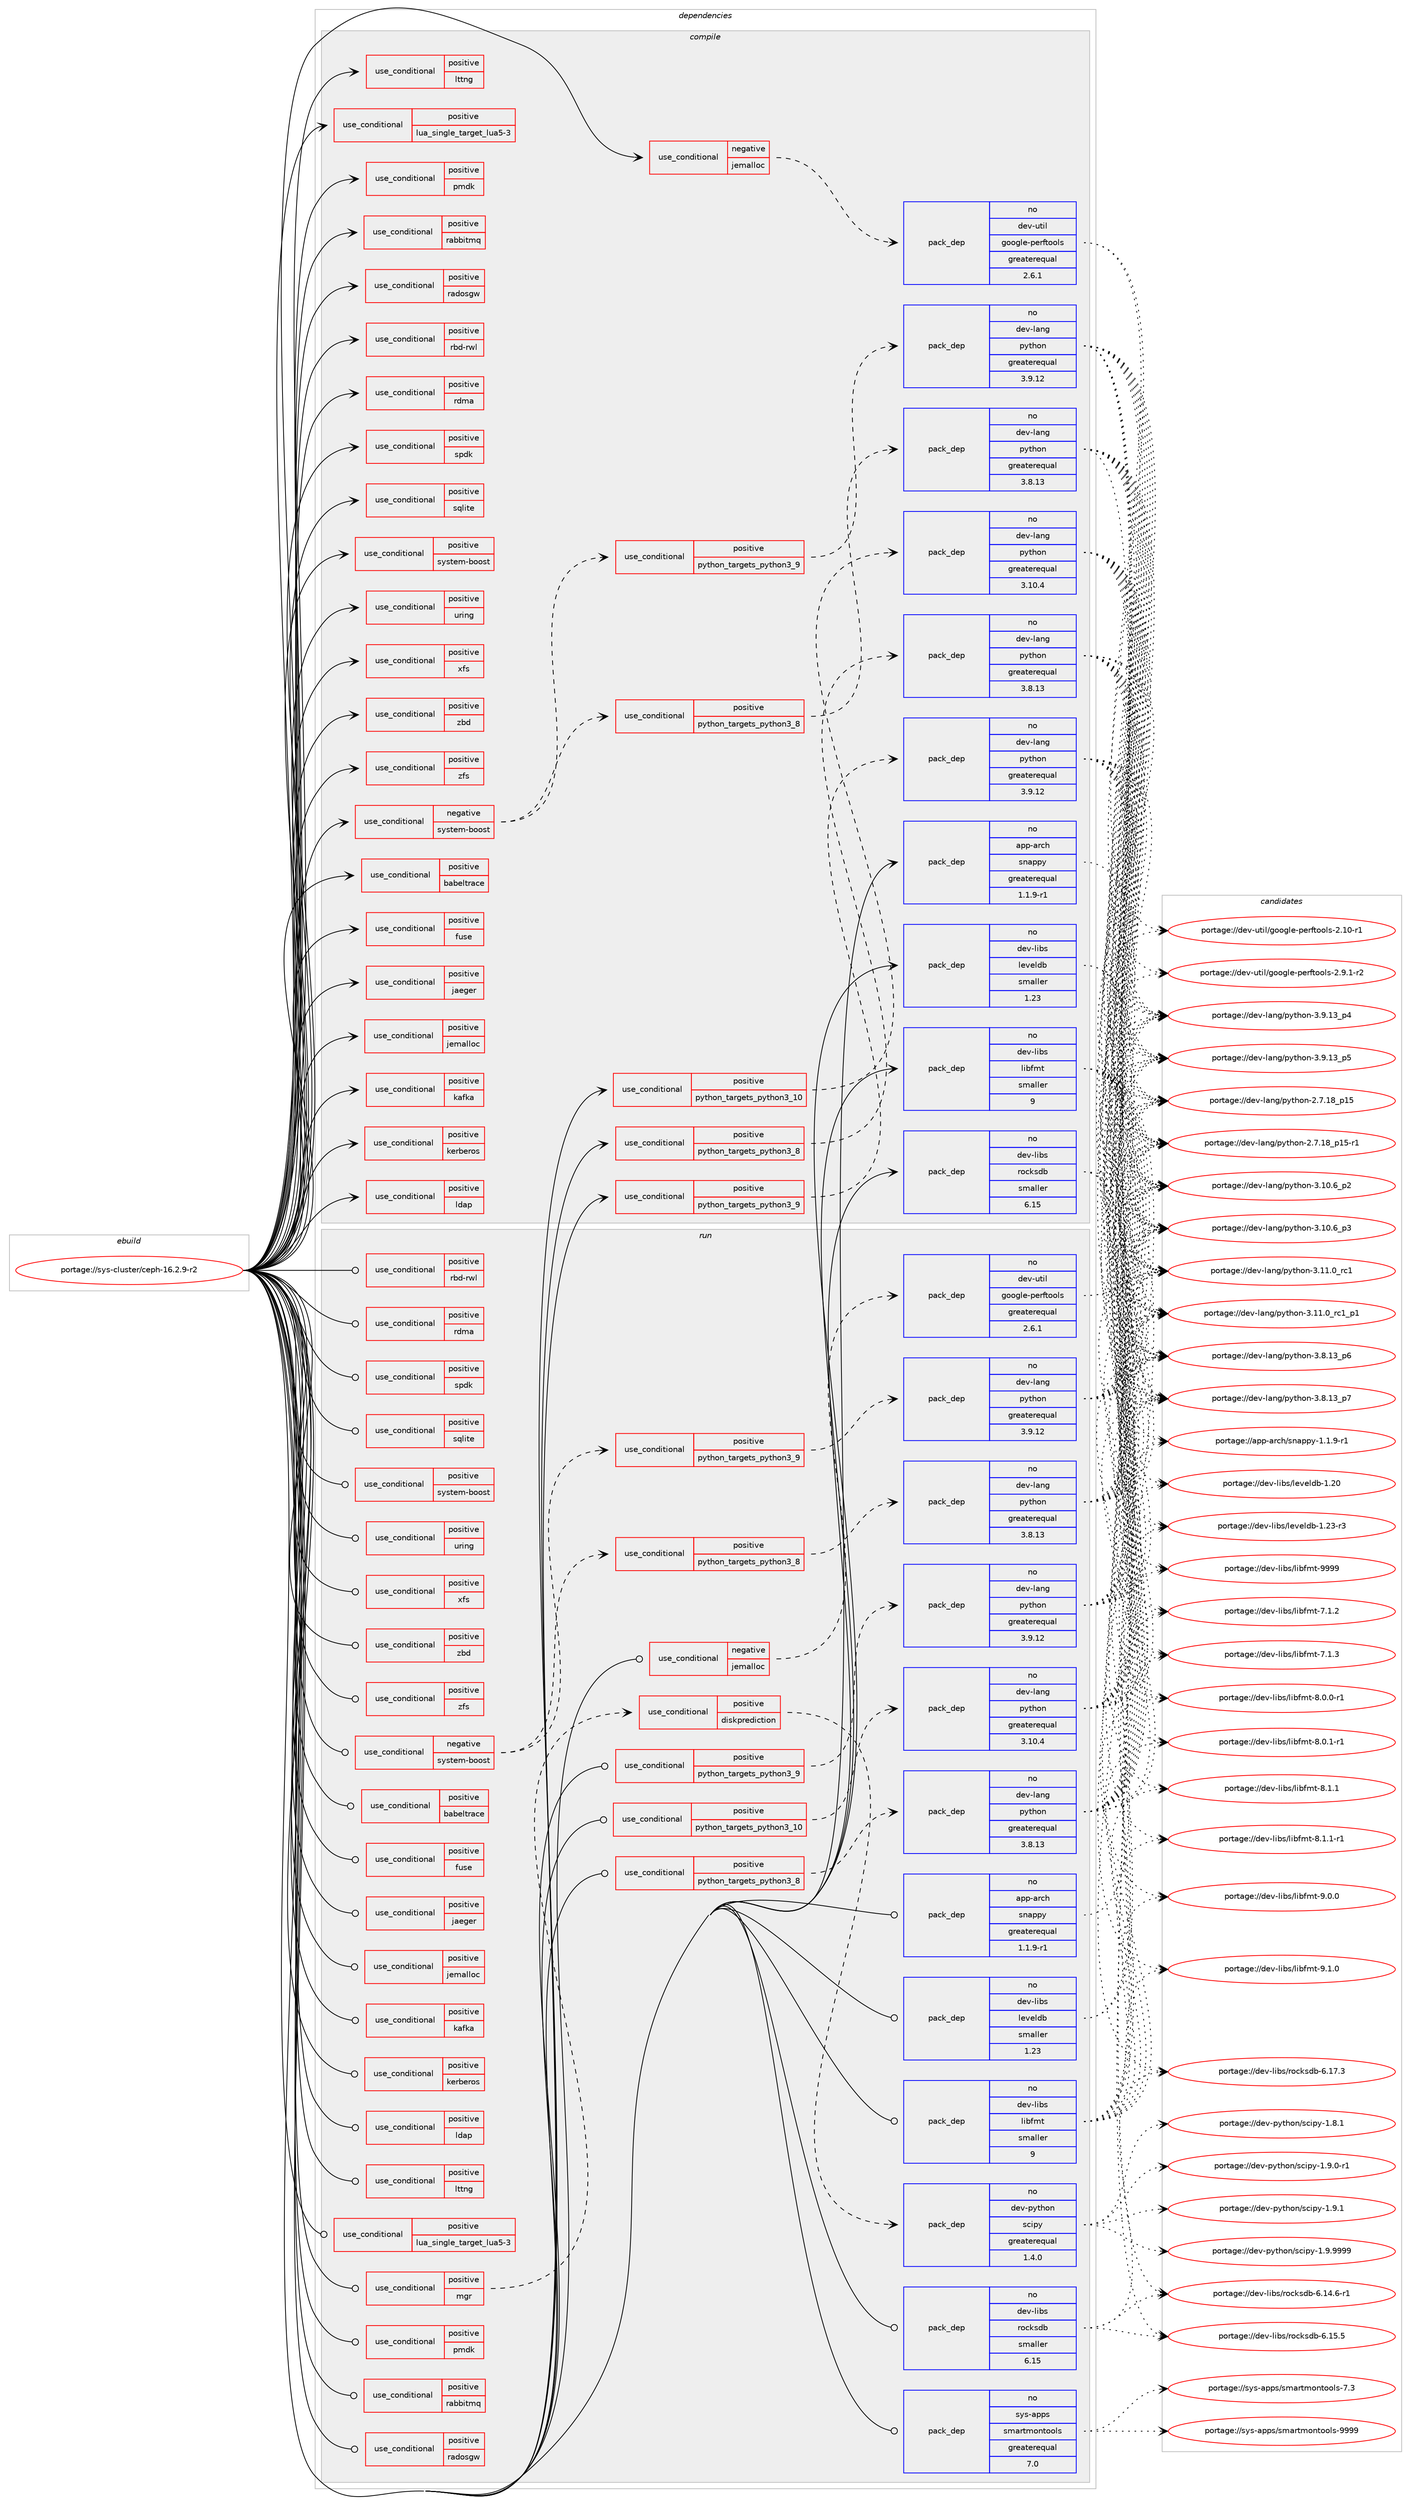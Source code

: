 digraph prolog {

# *************
# Graph options
# *************

newrank=true;
concentrate=true;
compound=true;
graph [rankdir=LR,fontname=Helvetica,fontsize=10,ranksep=1.5];#, ranksep=2.5, nodesep=0.2];
edge  [arrowhead=vee];
node  [fontname=Helvetica,fontsize=10];

# **********
# The ebuild
# **********

subgraph cluster_leftcol {
color=gray;
rank=same;
label=<<i>ebuild</i>>;
id [label="portage://sys-cluster/ceph-16.2.9-r2", color=red, width=4, href="../sys-cluster/ceph-16.2.9-r2.svg"];
}

# ****************
# The dependencies
# ****************

subgraph cluster_midcol {
color=gray;
label=<<i>dependencies</i>>;
subgraph cluster_compile {
fillcolor="#eeeeee";
style=filled;
label=<<i>compile</i>>;
subgraph cond340 {
dependency644 [label=<<TABLE BORDER="0" CELLBORDER="1" CELLSPACING="0" CELLPADDING="4"><TR><TD ROWSPAN="3" CELLPADDING="10">use_conditional</TD></TR><TR><TD>negative</TD></TR><TR><TD>jemalloc</TD></TR></TABLE>>, shape=none, color=red];
subgraph pack291 {
dependency645 [label=<<TABLE BORDER="0" CELLBORDER="1" CELLSPACING="0" CELLPADDING="4" WIDTH="220"><TR><TD ROWSPAN="6" CELLPADDING="30">pack_dep</TD></TR><TR><TD WIDTH="110">no</TD></TR><TR><TD>dev-util</TD></TR><TR><TD>google-perftools</TD></TR><TR><TD>greaterequal</TD></TR><TR><TD>2.6.1</TD></TR></TABLE>>, shape=none, color=blue];
}
dependency644:e -> dependency645:w [weight=20,style="dashed",arrowhead="vee"];
}
id:e -> dependency644:w [weight=20,style="solid",arrowhead="vee"];
subgraph cond341 {
dependency646 [label=<<TABLE BORDER="0" CELLBORDER="1" CELLSPACING="0" CELLPADDING="4"><TR><TD ROWSPAN="3" CELLPADDING="10">use_conditional</TD></TR><TR><TD>negative</TD></TR><TR><TD>system-boost</TD></TR></TABLE>>, shape=none, color=red];
subgraph cond342 {
dependency647 [label=<<TABLE BORDER="0" CELLBORDER="1" CELLSPACING="0" CELLPADDING="4"><TR><TD ROWSPAN="3" CELLPADDING="10">use_conditional</TD></TR><TR><TD>positive</TD></TR><TR><TD>python_targets_python3_8</TD></TR></TABLE>>, shape=none, color=red];
subgraph pack292 {
dependency648 [label=<<TABLE BORDER="0" CELLBORDER="1" CELLSPACING="0" CELLPADDING="4" WIDTH="220"><TR><TD ROWSPAN="6" CELLPADDING="30">pack_dep</TD></TR><TR><TD WIDTH="110">no</TD></TR><TR><TD>dev-lang</TD></TR><TR><TD>python</TD></TR><TR><TD>greaterequal</TD></TR><TR><TD>3.8.13</TD></TR></TABLE>>, shape=none, color=blue];
}
dependency647:e -> dependency648:w [weight=20,style="dashed",arrowhead="vee"];
}
dependency646:e -> dependency647:w [weight=20,style="dashed",arrowhead="vee"];
subgraph cond343 {
dependency649 [label=<<TABLE BORDER="0" CELLBORDER="1" CELLSPACING="0" CELLPADDING="4"><TR><TD ROWSPAN="3" CELLPADDING="10">use_conditional</TD></TR><TR><TD>positive</TD></TR><TR><TD>python_targets_python3_9</TD></TR></TABLE>>, shape=none, color=red];
subgraph pack293 {
dependency650 [label=<<TABLE BORDER="0" CELLBORDER="1" CELLSPACING="0" CELLPADDING="4" WIDTH="220"><TR><TD ROWSPAN="6" CELLPADDING="30">pack_dep</TD></TR><TR><TD WIDTH="110">no</TD></TR><TR><TD>dev-lang</TD></TR><TR><TD>python</TD></TR><TR><TD>greaterequal</TD></TR><TR><TD>3.9.12</TD></TR></TABLE>>, shape=none, color=blue];
}
dependency649:e -> dependency650:w [weight=20,style="dashed",arrowhead="vee"];
}
dependency646:e -> dependency649:w [weight=20,style="dashed",arrowhead="vee"];
}
id:e -> dependency646:w [weight=20,style="solid",arrowhead="vee"];
subgraph cond344 {
dependency651 [label=<<TABLE BORDER="0" CELLBORDER="1" CELLSPACING="0" CELLPADDING="4"><TR><TD ROWSPAN="3" CELLPADDING="10">use_conditional</TD></TR><TR><TD>positive</TD></TR><TR><TD>babeltrace</TD></TR></TABLE>>, shape=none, color=red];
# *** BEGIN UNKNOWN DEPENDENCY TYPE (TODO) ***
# dependency651 -> package_dependency(portage://sys-cluster/ceph-16.2.9-r2,install,no,dev-util,babeltrace,none,[,,],[],[])
# *** END UNKNOWN DEPENDENCY TYPE (TODO) ***

}
id:e -> dependency651:w [weight=20,style="solid",arrowhead="vee"];
subgraph cond345 {
dependency652 [label=<<TABLE BORDER="0" CELLBORDER="1" CELLSPACING="0" CELLPADDING="4"><TR><TD ROWSPAN="3" CELLPADDING="10">use_conditional</TD></TR><TR><TD>positive</TD></TR><TR><TD>fuse</TD></TR></TABLE>>, shape=none, color=red];
# *** BEGIN UNKNOWN DEPENDENCY TYPE (TODO) ***
# dependency652 -> package_dependency(portage://sys-cluster/ceph-16.2.9-r2,install,no,sys-fs,fuse,none,[,,],[slot(3),equal],[])
# *** END UNKNOWN DEPENDENCY TYPE (TODO) ***

}
id:e -> dependency652:w [weight=20,style="solid",arrowhead="vee"];
subgraph cond346 {
dependency653 [label=<<TABLE BORDER="0" CELLBORDER="1" CELLSPACING="0" CELLPADDING="4"><TR><TD ROWSPAN="3" CELLPADDING="10">use_conditional</TD></TR><TR><TD>positive</TD></TR><TR><TD>jaeger</TD></TR></TABLE>>, shape=none, color=red];
# *** BEGIN UNKNOWN DEPENDENCY TYPE (TODO) ***
# dependency653 -> package_dependency(portage://sys-cluster/ceph-16.2.9-r2,install,no,dev-cpp,nlohmann_json,none,[,,],any_same_slot,[])
# *** END UNKNOWN DEPENDENCY TYPE (TODO) ***

}
id:e -> dependency653:w [weight=20,style="solid",arrowhead="vee"];
subgraph cond347 {
dependency654 [label=<<TABLE BORDER="0" CELLBORDER="1" CELLSPACING="0" CELLPADDING="4"><TR><TD ROWSPAN="3" CELLPADDING="10">use_conditional</TD></TR><TR><TD>positive</TD></TR><TR><TD>jemalloc</TD></TR></TABLE>>, shape=none, color=red];
# *** BEGIN UNKNOWN DEPENDENCY TYPE (TODO) ***
# dependency654 -> package_dependency(portage://sys-cluster/ceph-16.2.9-r2,install,no,dev-libs,jemalloc,none,[,,],any_same_slot,[])
# *** END UNKNOWN DEPENDENCY TYPE (TODO) ***

}
id:e -> dependency654:w [weight=20,style="solid",arrowhead="vee"];
subgraph cond348 {
dependency655 [label=<<TABLE BORDER="0" CELLBORDER="1" CELLSPACING="0" CELLPADDING="4"><TR><TD ROWSPAN="3" CELLPADDING="10">use_conditional</TD></TR><TR><TD>positive</TD></TR><TR><TD>kafka</TD></TR></TABLE>>, shape=none, color=red];
# *** BEGIN UNKNOWN DEPENDENCY TYPE (TODO) ***
# dependency655 -> package_dependency(portage://sys-cluster/ceph-16.2.9-r2,install,no,dev-libs,librdkafka,none,[,,],any_same_slot,[])
# *** END UNKNOWN DEPENDENCY TYPE (TODO) ***

}
id:e -> dependency655:w [weight=20,style="solid",arrowhead="vee"];
subgraph cond349 {
dependency656 [label=<<TABLE BORDER="0" CELLBORDER="1" CELLSPACING="0" CELLPADDING="4"><TR><TD ROWSPAN="3" CELLPADDING="10">use_conditional</TD></TR><TR><TD>positive</TD></TR><TR><TD>kerberos</TD></TR></TABLE>>, shape=none, color=red];
# *** BEGIN UNKNOWN DEPENDENCY TYPE (TODO) ***
# dependency656 -> package_dependency(portage://sys-cluster/ceph-16.2.9-r2,install,no,virtual,krb5,none,[,,],[],[])
# *** END UNKNOWN DEPENDENCY TYPE (TODO) ***

}
id:e -> dependency656:w [weight=20,style="solid",arrowhead="vee"];
subgraph cond350 {
dependency657 [label=<<TABLE BORDER="0" CELLBORDER="1" CELLSPACING="0" CELLPADDING="4"><TR><TD ROWSPAN="3" CELLPADDING="10">use_conditional</TD></TR><TR><TD>positive</TD></TR><TR><TD>ldap</TD></TR></TABLE>>, shape=none, color=red];
# *** BEGIN UNKNOWN DEPENDENCY TYPE (TODO) ***
# dependency657 -> package_dependency(portage://sys-cluster/ceph-16.2.9-r2,install,no,net-nds,openldap,none,[,,],any_same_slot,[])
# *** END UNKNOWN DEPENDENCY TYPE (TODO) ***

}
id:e -> dependency657:w [weight=20,style="solid",arrowhead="vee"];
subgraph cond351 {
dependency658 [label=<<TABLE BORDER="0" CELLBORDER="1" CELLSPACING="0" CELLPADDING="4"><TR><TD ROWSPAN="3" CELLPADDING="10">use_conditional</TD></TR><TR><TD>positive</TD></TR><TR><TD>lttng</TD></TR></TABLE>>, shape=none, color=red];
# *** BEGIN UNKNOWN DEPENDENCY TYPE (TODO) ***
# dependency658 -> package_dependency(portage://sys-cluster/ceph-16.2.9-r2,install,no,dev-util,lttng-ust,none,[,,],any_same_slot,[])
# *** END UNKNOWN DEPENDENCY TYPE (TODO) ***

}
id:e -> dependency658:w [weight=20,style="solid",arrowhead="vee"];
subgraph cond352 {
dependency659 [label=<<TABLE BORDER="0" CELLBORDER="1" CELLSPACING="0" CELLPADDING="4"><TR><TD ROWSPAN="3" CELLPADDING="10">use_conditional</TD></TR><TR><TD>positive</TD></TR><TR><TD>lua_single_target_lua5-3</TD></TR></TABLE>>, shape=none, color=red];
# *** BEGIN UNKNOWN DEPENDENCY TYPE (TODO) ***
# dependency659 -> package_dependency(portage://sys-cluster/ceph-16.2.9-r2,install,no,dev-lang,lua,none,[,,],[slot(5.3)],[])
# *** END UNKNOWN DEPENDENCY TYPE (TODO) ***

}
id:e -> dependency659:w [weight=20,style="solid",arrowhead="vee"];
subgraph cond353 {
dependency660 [label=<<TABLE BORDER="0" CELLBORDER="1" CELLSPACING="0" CELLPADDING="4"><TR><TD ROWSPAN="3" CELLPADDING="10">use_conditional</TD></TR><TR><TD>positive</TD></TR><TR><TD>pmdk</TD></TR></TABLE>>, shape=none, color=red];
# *** BEGIN UNKNOWN DEPENDENCY TYPE (TODO) ***
# dependency660 -> package_dependency(portage://sys-cluster/ceph-16.2.9-r2,install,no,dev-libs,pmdk,none,[,,],any_same_slot,[])
# *** END UNKNOWN DEPENDENCY TYPE (TODO) ***

}
id:e -> dependency660:w [weight=20,style="solid",arrowhead="vee"];
subgraph cond354 {
dependency661 [label=<<TABLE BORDER="0" CELLBORDER="1" CELLSPACING="0" CELLPADDING="4"><TR><TD ROWSPAN="3" CELLPADDING="10">use_conditional</TD></TR><TR><TD>positive</TD></TR><TR><TD>python_targets_python3_10</TD></TR></TABLE>>, shape=none, color=red];
subgraph pack294 {
dependency662 [label=<<TABLE BORDER="0" CELLBORDER="1" CELLSPACING="0" CELLPADDING="4" WIDTH="220"><TR><TD ROWSPAN="6" CELLPADDING="30">pack_dep</TD></TR><TR><TD WIDTH="110">no</TD></TR><TR><TD>dev-lang</TD></TR><TR><TD>python</TD></TR><TR><TD>greaterequal</TD></TR><TR><TD>3.10.4</TD></TR></TABLE>>, shape=none, color=blue];
}
dependency661:e -> dependency662:w [weight=20,style="dashed",arrowhead="vee"];
}
id:e -> dependency661:w [weight=20,style="solid",arrowhead="vee"];
subgraph cond355 {
dependency663 [label=<<TABLE BORDER="0" CELLBORDER="1" CELLSPACING="0" CELLPADDING="4"><TR><TD ROWSPAN="3" CELLPADDING="10">use_conditional</TD></TR><TR><TD>positive</TD></TR><TR><TD>python_targets_python3_8</TD></TR></TABLE>>, shape=none, color=red];
subgraph pack295 {
dependency664 [label=<<TABLE BORDER="0" CELLBORDER="1" CELLSPACING="0" CELLPADDING="4" WIDTH="220"><TR><TD ROWSPAN="6" CELLPADDING="30">pack_dep</TD></TR><TR><TD WIDTH="110">no</TD></TR><TR><TD>dev-lang</TD></TR><TR><TD>python</TD></TR><TR><TD>greaterequal</TD></TR><TR><TD>3.8.13</TD></TR></TABLE>>, shape=none, color=blue];
}
dependency663:e -> dependency664:w [weight=20,style="dashed",arrowhead="vee"];
}
id:e -> dependency663:w [weight=20,style="solid",arrowhead="vee"];
subgraph cond356 {
dependency665 [label=<<TABLE BORDER="0" CELLBORDER="1" CELLSPACING="0" CELLPADDING="4"><TR><TD ROWSPAN="3" CELLPADDING="10">use_conditional</TD></TR><TR><TD>positive</TD></TR><TR><TD>python_targets_python3_9</TD></TR></TABLE>>, shape=none, color=red];
subgraph pack296 {
dependency666 [label=<<TABLE BORDER="0" CELLBORDER="1" CELLSPACING="0" CELLPADDING="4" WIDTH="220"><TR><TD ROWSPAN="6" CELLPADDING="30">pack_dep</TD></TR><TR><TD WIDTH="110">no</TD></TR><TR><TD>dev-lang</TD></TR><TR><TD>python</TD></TR><TR><TD>greaterequal</TD></TR><TR><TD>3.9.12</TD></TR></TABLE>>, shape=none, color=blue];
}
dependency665:e -> dependency666:w [weight=20,style="dashed",arrowhead="vee"];
}
id:e -> dependency665:w [weight=20,style="solid",arrowhead="vee"];
subgraph cond357 {
dependency667 [label=<<TABLE BORDER="0" CELLBORDER="1" CELLSPACING="0" CELLPADDING="4"><TR><TD ROWSPAN="3" CELLPADDING="10">use_conditional</TD></TR><TR><TD>positive</TD></TR><TR><TD>rabbitmq</TD></TR></TABLE>>, shape=none, color=red];
# *** BEGIN UNKNOWN DEPENDENCY TYPE (TODO) ***
# dependency667 -> package_dependency(portage://sys-cluster/ceph-16.2.9-r2,install,no,net-libs,rabbitmq-c,none,[,,],any_same_slot,[])
# *** END UNKNOWN DEPENDENCY TYPE (TODO) ***

}
id:e -> dependency667:w [weight=20,style="solid",arrowhead="vee"];
subgraph cond358 {
dependency668 [label=<<TABLE BORDER="0" CELLBORDER="1" CELLSPACING="0" CELLPADDING="4"><TR><TD ROWSPAN="3" CELLPADDING="10">use_conditional</TD></TR><TR><TD>positive</TD></TR><TR><TD>radosgw</TD></TR></TABLE>>, shape=none, color=red];
# *** BEGIN UNKNOWN DEPENDENCY TYPE (TODO) ***
# dependency668 -> package_dependency(portage://sys-cluster/ceph-16.2.9-r2,install,no,dev-libs,icu,none,[,,],any_same_slot,[])
# *** END UNKNOWN DEPENDENCY TYPE (TODO) ***

# *** BEGIN UNKNOWN DEPENDENCY TYPE (TODO) ***
# dependency668 -> package_dependency(portage://sys-cluster/ceph-16.2.9-r2,install,no,dev-libs,expat,none,[,,],any_same_slot,[])
# *** END UNKNOWN DEPENDENCY TYPE (TODO) ***

# *** BEGIN UNKNOWN DEPENDENCY TYPE (TODO) ***
# dependency668 -> package_dependency(portage://sys-cluster/ceph-16.2.9-r2,install,no,net-misc,curl,none,[,,],any_same_slot,[use(enable(curl_ssl_openssl),none)])
# *** END UNKNOWN DEPENDENCY TYPE (TODO) ***

}
id:e -> dependency668:w [weight=20,style="solid",arrowhead="vee"];
subgraph cond359 {
dependency669 [label=<<TABLE BORDER="0" CELLBORDER="1" CELLSPACING="0" CELLPADDING="4"><TR><TD ROWSPAN="3" CELLPADDING="10">use_conditional</TD></TR><TR><TD>positive</TD></TR><TR><TD>rbd-rwl</TD></TR></TABLE>>, shape=none, color=red];
# *** BEGIN UNKNOWN DEPENDENCY TYPE (TODO) ***
# dependency669 -> package_dependency(portage://sys-cluster/ceph-16.2.9-r2,install,no,dev-libs,pmdk,none,[,,],any_same_slot,[])
# *** END UNKNOWN DEPENDENCY TYPE (TODO) ***

}
id:e -> dependency669:w [weight=20,style="solid",arrowhead="vee"];
subgraph cond360 {
dependency670 [label=<<TABLE BORDER="0" CELLBORDER="1" CELLSPACING="0" CELLPADDING="4"><TR><TD ROWSPAN="3" CELLPADDING="10">use_conditional</TD></TR><TR><TD>positive</TD></TR><TR><TD>rdma</TD></TR></TABLE>>, shape=none, color=red];
# *** BEGIN UNKNOWN DEPENDENCY TYPE (TODO) ***
# dependency670 -> package_dependency(portage://sys-cluster/ceph-16.2.9-r2,install,no,sys-cluster,rdma-core,none,[,,],any_same_slot,[])
# *** END UNKNOWN DEPENDENCY TYPE (TODO) ***

}
id:e -> dependency670:w [weight=20,style="solid",arrowhead="vee"];
subgraph cond361 {
dependency671 [label=<<TABLE BORDER="0" CELLBORDER="1" CELLSPACING="0" CELLPADDING="4"><TR><TD ROWSPAN="3" CELLPADDING="10">use_conditional</TD></TR><TR><TD>positive</TD></TR><TR><TD>spdk</TD></TR></TABLE>>, shape=none, color=red];
# *** BEGIN UNKNOWN DEPENDENCY TYPE (TODO) ***
# dependency671 -> package_dependency(portage://sys-cluster/ceph-16.2.9-r2,install,no,dev-util,cunit,none,[,,],[],[])
# *** END UNKNOWN DEPENDENCY TYPE (TODO) ***

}
id:e -> dependency671:w [weight=20,style="solid",arrowhead="vee"];
subgraph cond362 {
dependency672 [label=<<TABLE BORDER="0" CELLBORDER="1" CELLSPACING="0" CELLPADDING="4"><TR><TD ROWSPAN="3" CELLPADDING="10">use_conditional</TD></TR><TR><TD>positive</TD></TR><TR><TD>sqlite</TD></TR></TABLE>>, shape=none, color=red];
# *** BEGIN UNKNOWN DEPENDENCY TYPE (TODO) ***
# dependency672 -> package_dependency(portage://sys-cluster/ceph-16.2.9-r2,install,no,dev-db,sqlite,none,[,,],any_same_slot,[])
# *** END UNKNOWN DEPENDENCY TYPE (TODO) ***

}
id:e -> dependency672:w [weight=20,style="solid",arrowhead="vee"];
subgraph cond363 {
dependency673 [label=<<TABLE BORDER="0" CELLBORDER="1" CELLSPACING="0" CELLPADDING="4"><TR><TD ROWSPAN="3" CELLPADDING="10">use_conditional</TD></TR><TR><TD>positive</TD></TR><TR><TD>system-boost</TD></TR></TABLE>>, shape=none, color=red];
# *** BEGIN UNKNOWN DEPENDENCY TYPE (TODO) ***
# dependency673 -> package_dependency(portage://sys-cluster/ceph-16.2.9-r2,install,no,dev-libs,boost,none,[,,],any_same_slot,[use(enable(context),none),use(enable(python),none),use(optenable(python_targets_python3_8),negative),use(optenable(python_targets_python3_9),negative),use(optenable(python_targets_python3_10),negative)])
# *** END UNKNOWN DEPENDENCY TYPE (TODO) ***

}
id:e -> dependency673:w [weight=20,style="solid",arrowhead="vee"];
subgraph cond364 {
dependency674 [label=<<TABLE BORDER="0" CELLBORDER="1" CELLSPACING="0" CELLPADDING="4"><TR><TD ROWSPAN="3" CELLPADDING="10">use_conditional</TD></TR><TR><TD>positive</TD></TR><TR><TD>uring</TD></TR></TABLE>>, shape=none, color=red];
# *** BEGIN UNKNOWN DEPENDENCY TYPE (TODO) ***
# dependency674 -> package_dependency(portage://sys-cluster/ceph-16.2.9-r2,install,no,sys-libs,liburing,none,[,,],any_same_slot,[])
# *** END UNKNOWN DEPENDENCY TYPE (TODO) ***

}
id:e -> dependency674:w [weight=20,style="solid",arrowhead="vee"];
subgraph cond365 {
dependency675 [label=<<TABLE BORDER="0" CELLBORDER="1" CELLSPACING="0" CELLPADDING="4"><TR><TD ROWSPAN="3" CELLPADDING="10">use_conditional</TD></TR><TR><TD>positive</TD></TR><TR><TD>xfs</TD></TR></TABLE>>, shape=none, color=red];
# *** BEGIN UNKNOWN DEPENDENCY TYPE (TODO) ***
# dependency675 -> package_dependency(portage://sys-cluster/ceph-16.2.9-r2,install,no,sys-fs,xfsprogs,none,[,,],any_same_slot,[])
# *** END UNKNOWN DEPENDENCY TYPE (TODO) ***

}
id:e -> dependency675:w [weight=20,style="solid",arrowhead="vee"];
subgraph cond366 {
dependency676 [label=<<TABLE BORDER="0" CELLBORDER="1" CELLSPACING="0" CELLPADDING="4"><TR><TD ROWSPAN="3" CELLPADDING="10">use_conditional</TD></TR><TR><TD>positive</TD></TR><TR><TD>zbd</TD></TR></TABLE>>, shape=none, color=red];
# *** BEGIN UNKNOWN DEPENDENCY TYPE (TODO) ***
# dependency676 -> package_dependency(portage://sys-cluster/ceph-16.2.9-r2,install,no,sys-block,libzbd,none,[,,],any_same_slot,[])
# *** END UNKNOWN DEPENDENCY TYPE (TODO) ***

}
id:e -> dependency676:w [weight=20,style="solid",arrowhead="vee"];
subgraph cond367 {
dependency677 [label=<<TABLE BORDER="0" CELLBORDER="1" CELLSPACING="0" CELLPADDING="4"><TR><TD ROWSPAN="3" CELLPADDING="10">use_conditional</TD></TR><TR><TD>positive</TD></TR><TR><TD>zfs</TD></TR></TABLE>>, shape=none, color=red];
# *** BEGIN UNKNOWN DEPENDENCY TYPE (TODO) ***
# dependency677 -> package_dependency(portage://sys-cluster/ceph-16.2.9-r2,install,no,sys-fs,zfs,none,[,,],any_same_slot,[])
# *** END UNKNOWN DEPENDENCY TYPE (TODO) ***

}
id:e -> dependency677:w [weight=20,style="solid",arrowhead="vee"];
# *** BEGIN UNKNOWN DEPENDENCY TYPE (TODO) ***
# id -> package_dependency(portage://sys-cluster/ceph-16.2.9-r2,install,no,acct-group,ceph,none,[,,],[],[])
# *** END UNKNOWN DEPENDENCY TYPE (TODO) ***

# *** BEGIN UNKNOWN DEPENDENCY TYPE (TODO) ***
# id -> package_dependency(portage://sys-cluster/ceph-16.2.9-r2,install,no,acct-user,ceph,none,[,,],[],[])
# *** END UNKNOWN DEPENDENCY TYPE (TODO) ***

# *** BEGIN UNKNOWN DEPENDENCY TYPE (TODO) ***
# id -> package_dependency(portage://sys-cluster/ceph-16.2.9-r2,install,no,app-arch,bzip2,none,[,,],any_same_slot,[])
# *** END UNKNOWN DEPENDENCY TYPE (TODO) ***

# *** BEGIN UNKNOWN DEPENDENCY TYPE (TODO) ***
# id -> package_dependency(portage://sys-cluster/ceph-16.2.9-r2,install,no,app-arch,lz4,none,[,,],any_same_slot,[])
# *** END UNKNOWN DEPENDENCY TYPE (TODO) ***

subgraph pack297 {
dependency678 [label=<<TABLE BORDER="0" CELLBORDER="1" CELLSPACING="0" CELLPADDING="4" WIDTH="220"><TR><TD ROWSPAN="6" CELLPADDING="30">pack_dep</TD></TR><TR><TD WIDTH="110">no</TD></TR><TR><TD>app-arch</TD></TR><TR><TD>snappy</TD></TR><TR><TD>greaterequal</TD></TR><TR><TD>1.1.9-r1</TD></TR></TABLE>>, shape=none, color=blue];
}
id:e -> dependency678:w [weight=20,style="solid",arrowhead="vee"];
# *** BEGIN UNKNOWN DEPENDENCY TYPE (TODO) ***
# id -> package_dependency(portage://sys-cluster/ceph-16.2.9-r2,install,no,app-arch,snappy,none,[,,],any_same_slot,[])
# *** END UNKNOWN DEPENDENCY TYPE (TODO) ***

# *** BEGIN UNKNOWN DEPENDENCY TYPE (TODO) ***
# id -> package_dependency(portage://sys-cluster/ceph-16.2.9-r2,install,no,app-arch,zstd,none,[,,],any_same_slot,[])
# *** END UNKNOWN DEPENDENCY TYPE (TODO) ***

# *** BEGIN UNKNOWN DEPENDENCY TYPE (TODO) ***
# id -> package_dependency(portage://sys-cluster/ceph-16.2.9-r2,install,no,app-misc,jq,none,[,,],any_same_slot,[])
# *** END UNKNOWN DEPENDENCY TYPE (TODO) ***

# *** BEGIN UNKNOWN DEPENDENCY TYPE (TODO) ***
# id -> package_dependency(portage://sys-cluster/ceph-16.2.9-r2,install,no,app-shells,bash,none,[,,],[slot(0)],[])
# *** END UNKNOWN DEPENDENCY TYPE (TODO) ***

# *** BEGIN UNKNOWN DEPENDENCY TYPE (TODO) ***
# id -> package_dependency(portage://sys-cluster/ceph-16.2.9-r2,install,no,dev-cpp,gflags,none,[,,],any_same_slot,[])
# *** END UNKNOWN DEPENDENCY TYPE (TODO) ***

# *** BEGIN UNKNOWN DEPENDENCY TYPE (TODO) ***
# id -> package_dependency(portage://sys-cluster/ceph-16.2.9-r2,install,no,dev-cpp,yaml-cpp,none,[,,],any_same_slot,[])
# *** END UNKNOWN DEPENDENCY TYPE (TODO) ***

# *** BEGIN UNKNOWN DEPENDENCY TYPE (TODO) ***
# id -> package_dependency(portage://sys-cluster/ceph-16.2.9-r2,install,no,dev-libs,crypto++,none,[,,],any_same_slot,[])
# *** END UNKNOWN DEPENDENCY TYPE (TODO) ***

subgraph pack298 {
dependency679 [label=<<TABLE BORDER="0" CELLBORDER="1" CELLSPACING="0" CELLPADDING="4" WIDTH="220"><TR><TD ROWSPAN="6" CELLPADDING="30">pack_dep</TD></TR><TR><TD WIDTH="110">no</TD></TR><TR><TD>dev-libs</TD></TR><TR><TD>leveldb</TD></TR><TR><TD>smaller</TD></TR><TR><TD>1.23</TD></TR></TABLE>>, shape=none, color=blue];
}
id:e -> dependency679:w [weight=20,style="solid",arrowhead="vee"];
# *** BEGIN UNKNOWN DEPENDENCY TYPE (TODO) ***
# id -> package_dependency(portage://sys-cluster/ceph-16.2.9-r2,install,no,dev-libs,libaio,none,[,,],any_same_slot,[])
# *** END UNKNOWN DEPENDENCY TYPE (TODO) ***

# *** BEGIN UNKNOWN DEPENDENCY TYPE (TODO) ***
# id -> package_dependency(portage://sys-cluster/ceph-16.2.9-r2,install,no,dev-libs,libevent,none,[,,],any_same_slot,[])
# *** END UNKNOWN DEPENDENCY TYPE (TODO) ***

subgraph pack299 {
dependency680 [label=<<TABLE BORDER="0" CELLBORDER="1" CELLSPACING="0" CELLPADDING="4" WIDTH="220"><TR><TD ROWSPAN="6" CELLPADDING="30">pack_dep</TD></TR><TR><TD WIDTH="110">no</TD></TR><TR><TD>dev-libs</TD></TR><TR><TD>libfmt</TD></TR><TR><TD>smaller</TD></TR><TR><TD>9</TD></TR></TABLE>>, shape=none, color=blue];
}
id:e -> dependency680:w [weight=20,style="solid",arrowhead="vee"];
# *** BEGIN UNKNOWN DEPENDENCY TYPE (TODO) ***
# id -> package_dependency(portage://sys-cluster/ceph-16.2.9-r2,install,no,dev-libs,libnl,none,[,,],[slot(3),equal],[])
# *** END UNKNOWN DEPENDENCY TYPE (TODO) ***

# *** BEGIN UNKNOWN DEPENDENCY TYPE (TODO) ***
# id -> package_dependency(portage://sys-cluster/ceph-16.2.9-r2,install,no,dev-libs,libxml2,none,[,,],any_same_slot,[])
# *** END UNKNOWN DEPENDENCY TYPE (TODO) ***

# *** BEGIN UNKNOWN DEPENDENCY TYPE (TODO) ***
# id -> package_dependency(portage://sys-cluster/ceph-16.2.9-r2,install,no,dev-libs,nss,none,[,,],any_same_slot,[])
# *** END UNKNOWN DEPENDENCY TYPE (TODO) ***

# *** BEGIN UNKNOWN DEPENDENCY TYPE (TODO) ***
# id -> package_dependency(portage://sys-cluster/ceph-16.2.9-r2,install,no,dev-libs,openssl,none,[,,],any_same_slot,[])
# *** END UNKNOWN DEPENDENCY TYPE (TODO) ***

# *** BEGIN UNKNOWN DEPENDENCY TYPE (TODO) ***
# id -> package_dependency(portage://sys-cluster/ceph-16.2.9-r2,install,no,dev-libs,protobuf,none,[,,],any_same_slot,[])
# *** END UNKNOWN DEPENDENCY TYPE (TODO) ***

subgraph pack300 {
dependency681 [label=<<TABLE BORDER="0" CELLBORDER="1" CELLSPACING="0" CELLPADDING="4" WIDTH="220"><TR><TD ROWSPAN="6" CELLPADDING="30">pack_dep</TD></TR><TR><TD WIDTH="110">no</TD></TR><TR><TD>dev-libs</TD></TR><TR><TD>rocksdb</TD></TR><TR><TD>smaller</TD></TR><TR><TD>6.15</TD></TR></TABLE>>, shape=none, color=blue];
}
id:e -> dependency681:w [weight=20,style="solid",arrowhead="vee"];
# *** BEGIN UNKNOWN DEPENDENCY TYPE (TODO) ***
# id -> package_dependency(portage://sys-cluster/ceph-16.2.9-r2,install,no,dev-libs,xmlsec,none,[,,],any_same_slot,[use(enable(openssl),none)])
# *** END UNKNOWN DEPENDENCY TYPE (TODO) ***

# *** BEGIN UNKNOWN DEPENDENCY TYPE (TODO) ***
# id -> package_dependency(portage://sys-cluster/ceph-16.2.9-r2,install,no,net-dns,c-ares,none,[,,],any_same_slot,[])
# *** END UNKNOWN DEPENDENCY TYPE (TODO) ***

# *** BEGIN UNKNOWN DEPENDENCY TYPE (TODO) ***
# id -> package_dependency(portage://sys-cluster/ceph-16.2.9-r2,install,no,net-libs,gnutls,none,[,,],any_same_slot,[])
# *** END UNKNOWN DEPENDENCY TYPE (TODO) ***

# *** BEGIN UNKNOWN DEPENDENCY TYPE (TODO) ***
# id -> package_dependency(portage://sys-cluster/ceph-16.2.9-r2,install,no,sys-apps,coreutils,none,[,,],[],[])
# *** END UNKNOWN DEPENDENCY TYPE (TODO) ***

# *** BEGIN UNKNOWN DEPENDENCY TYPE (TODO) ***
# id -> package_dependency(portage://sys-cluster/ceph-16.2.9-r2,install,no,sys-apps,hwloc,none,[,,],any_same_slot,[])
# *** END UNKNOWN DEPENDENCY TYPE (TODO) ***

# *** BEGIN UNKNOWN DEPENDENCY TYPE (TODO) ***
# id -> package_dependency(portage://sys-cluster/ceph-16.2.9-r2,install,no,sys-apps,keyutils,none,[,,],any_same_slot,[])
# *** END UNKNOWN DEPENDENCY TYPE (TODO) ***

# *** BEGIN UNKNOWN DEPENDENCY TYPE (TODO) ***
# id -> package_dependency(portage://sys-cluster/ceph-16.2.9-r2,install,no,sys-apps,util-linux,none,[,,],[],[])
# *** END UNKNOWN DEPENDENCY TYPE (TODO) ***

# *** BEGIN UNKNOWN DEPENDENCY TYPE (TODO) ***
# id -> package_dependency(portage://sys-cluster/ceph-16.2.9-r2,install,no,sys-apps,util-linux,none,[,,],any_same_slot,[])
# *** END UNKNOWN DEPENDENCY TYPE (TODO) ***

# *** BEGIN UNKNOWN DEPENDENCY TYPE (TODO) ***
# id -> package_dependency(portage://sys-cluster/ceph-16.2.9-r2,install,no,sys-auth,oath-toolkit,none,[,,],any_same_slot,[])
# *** END UNKNOWN DEPENDENCY TYPE (TODO) ***

# *** BEGIN UNKNOWN DEPENDENCY TYPE (TODO) ***
# id -> package_dependency(portage://sys-cluster/ceph-16.2.9-r2,install,no,sys-libs,libcap-ng,none,[,,],any_same_slot,[])
# *** END UNKNOWN DEPENDENCY TYPE (TODO) ***

# *** BEGIN UNKNOWN DEPENDENCY TYPE (TODO) ***
# id -> package_dependency(portage://sys-cluster/ceph-16.2.9-r2,install,no,sys-libs,ncurses,none,[,,],[slot(0),equal],[])
# *** END UNKNOWN DEPENDENCY TYPE (TODO) ***

# *** BEGIN UNKNOWN DEPENDENCY TYPE (TODO) ***
# id -> package_dependency(portage://sys-cluster/ceph-16.2.9-r2,install,no,sys-libs,zlib,none,[,,],any_same_slot,[])
# *** END UNKNOWN DEPENDENCY TYPE (TODO) ***

# *** BEGIN UNKNOWN DEPENDENCY TYPE (TODO) ***
# id -> package_dependency(portage://sys-cluster/ceph-16.2.9-r2,install,no,sys-process,numactl,none,[,,],any_same_slot,[])
# *** END UNKNOWN DEPENDENCY TYPE (TODO) ***

# *** BEGIN UNKNOWN DEPENDENCY TYPE (TODO) ***
# id -> package_dependency(portage://sys-cluster/ceph-16.2.9-r2,install,no,virtual,libcrypt,none,[,,],any_same_slot,[])
# *** END UNKNOWN DEPENDENCY TYPE (TODO) ***

# *** BEGIN UNKNOWN DEPENDENCY TYPE (TODO) ***
# id -> package_dependency(portage://sys-cluster/ceph-16.2.9-r2,install,no,virtual,libudev,none,[,,],any_same_slot,[])
# *** END UNKNOWN DEPENDENCY TYPE (TODO) ***

# *** BEGIN UNKNOWN DEPENDENCY TYPE (TODO) ***
# id -> package_dependency(portage://sys-cluster/ceph-16.2.9-r2,install,no,x11-libs,libpciaccess,none,[,,],any_same_slot,[])
# *** END UNKNOWN DEPENDENCY TYPE (TODO) ***

}
subgraph cluster_compileandrun {
fillcolor="#eeeeee";
style=filled;
label=<<i>compile and run</i>>;
}
subgraph cluster_run {
fillcolor="#eeeeee";
style=filled;
label=<<i>run</i>>;
subgraph cond368 {
dependency682 [label=<<TABLE BORDER="0" CELLBORDER="1" CELLSPACING="0" CELLPADDING="4"><TR><TD ROWSPAN="3" CELLPADDING="10">use_conditional</TD></TR><TR><TD>negative</TD></TR><TR><TD>jemalloc</TD></TR></TABLE>>, shape=none, color=red];
subgraph pack301 {
dependency683 [label=<<TABLE BORDER="0" CELLBORDER="1" CELLSPACING="0" CELLPADDING="4" WIDTH="220"><TR><TD ROWSPAN="6" CELLPADDING="30">pack_dep</TD></TR><TR><TD WIDTH="110">no</TD></TR><TR><TD>dev-util</TD></TR><TR><TD>google-perftools</TD></TR><TR><TD>greaterequal</TD></TR><TR><TD>2.6.1</TD></TR></TABLE>>, shape=none, color=blue];
}
dependency682:e -> dependency683:w [weight=20,style="dashed",arrowhead="vee"];
}
id:e -> dependency682:w [weight=20,style="solid",arrowhead="odot"];
subgraph cond369 {
dependency684 [label=<<TABLE BORDER="0" CELLBORDER="1" CELLSPACING="0" CELLPADDING="4"><TR><TD ROWSPAN="3" CELLPADDING="10">use_conditional</TD></TR><TR><TD>negative</TD></TR><TR><TD>system-boost</TD></TR></TABLE>>, shape=none, color=red];
subgraph cond370 {
dependency685 [label=<<TABLE BORDER="0" CELLBORDER="1" CELLSPACING="0" CELLPADDING="4"><TR><TD ROWSPAN="3" CELLPADDING="10">use_conditional</TD></TR><TR><TD>positive</TD></TR><TR><TD>python_targets_python3_8</TD></TR></TABLE>>, shape=none, color=red];
subgraph pack302 {
dependency686 [label=<<TABLE BORDER="0" CELLBORDER="1" CELLSPACING="0" CELLPADDING="4" WIDTH="220"><TR><TD ROWSPAN="6" CELLPADDING="30">pack_dep</TD></TR><TR><TD WIDTH="110">no</TD></TR><TR><TD>dev-lang</TD></TR><TR><TD>python</TD></TR><TR><TD>greaterequal</TD></TR><TR><TD>3.8.13</TD></TR></TABLE>>, shape=none, color=blue];
}
dependency685:e -> dependency686:w [weight=20,style="dashed",arrowhead="vee"];
}
dependency684:e -> dependency685:w [weight=20,style="dashed",arrowhead="vee"];
subgraph cond371 {
dependency687 [label=<<TABLE BORDER="0" CELLBORDER="1" CELLSPACING="0" CELLPADDING="4"><TR><TD ROWSPAN="3" CELLPADDING="10">use_conditional</TD></TR><TR><TD>positive</TD></TR><TR><TD>python_targets_python3_9</TD></TR></TABLE>>, shape=none, color=red];
subgraph pack303 {
dependency688 [label=<<TABLE BORDER="0" CELLBORDER="1" CELLSPACING="0" CELLPADDING="4" WIDTH="220"><TR><TD ROWSPAN="6" CELLPADDING="30">pack_dep</TD></TR><TR><TD WIDTH="110">no</TD></TR><TR><TD>dev-lang</TD></TR><TR><TD>python</TD></TR><TR><TD>greaterequal</TD></TR><TR><TD>3.9.12</TD></TR></TABLE>>, shape=none, color=blue];
}
dependency687:e -> dependency688:w [weight=20,style="dashed",arrowhead="vee"];
}
dependency684:e -> dependency687:w [weight=20,style="dashed",arrowhead="vee"];
}
id:e -> dependency684:w [weight=20,style="solid",arrowhead="odot"];
subgraph cond372 {
dependency689 [label=<<TABLE BORDER="0" CELLBORDER="1" CELLSPACING="0" CELLPADDING="4"><TR><TD ROWSPAN="3" CELLPADDING="10">use_conditional</TD></TR><TR><TD>positive</TD></TR><TR><TD>babeltrace</TD></TR></TABLE>>, shape=none, color=red];
# *** BEGIN UNKNOWN DEPENDENCY TYPE (TODO) ***
# dependency689 -> package_dependency(portage://sys-cluster/ceph-16.2.9-r2,run,no,dev-util,babeltrace,none,[,,],[],[])
# *** END UNKNOWN DEPENDENCY TYPE (TODO) ***

}
id:e -> dependency689:w [weight=20,style="solid",arrowhead="odot"];
subgraph cond373 {
dependency690 [label=<<TABLE BORDER="0" CELLBORDER="1" CELLSPACING="0" CELLPADDING="4"><TR><TD ROWSPAN="3" CELLPADDING="10">use_conditional</TD></TR><TR><TD>positive</TD></TR><TR><TD>fuse</TD></TR></TABLE>>, shape=none, color=red];
# *** BEGIN UNKNOWN DEPENDENCY TYPE (TODO) ***
# dependency690 -> package_dependency(portage://sys-cluster/ceph-16.2.9-r2,run,no,sys-fs,fuse,none,[,,],[slot(3),equal],[])
# *** END UNKNOWN DEPENDENCY TYPE (TODO) ***

}
id:e -> dependency690:w [weight=20,style="solid",arrowhead="odot"];
subgraph cond374 {
dependency691 [label=<<TABLE BORDER="0" CELLBORDER="1" CELLSPACING="0" CELLPADDING="4"><TR><TD ROWSPAN="3" CELLPADDING="10">use_conditional</TD></TR><TR><TD>positive</TD></TR><TR><TD>jaeger</TD></TR></TABLE>>, shape=none, color=red];
# *** BEGIN UNKNOWN DEPENDENCY TYPE (TODO) ***
# dependency691 -> package_dependency(portage://sys-cluster/ceph-16.2.9-r2,run,no,dev-cpp,nlohmann_json,none,[,,],any_same_slot,[])
# *** END UNKNOWN DEPENDENCY TYPE (TODO) ***

}
id:e -> dependency691:w [weight=20,style="solid",arrowhead="odot"];
subgraph cond375 {
dependency692 [label=<<TABLE BORDER="0" CELLBORDER="1" CELLSPACING="0" CELLPADDING="4"><TR><TD ROWSPAN="3" CELLPADDING="10">use_conditional</TD></TR><TR><TD>positive</TD></TR><TR><TD>jemalloc</TD></TR></TABLE>>, shape=none, color=red];
# *** BEGIN UNKNOWN DEPENDENCY TYPE (TODO) ***
# dependency692 -> package_dependency(portage://sys-cluster/ceph-16.2.9-r2,run,no,dev-libs,jemalloc,none,[,,],any_same_slot,[])
# *** END UNKNOWN DEPENDENCY TYPE (TODO) ***

}
id:e -> dependency692:w [weight=20,style="solid",arrowhead="odot"];
subgraph cond376 {
dependency693 [label=<<TABLE BORDER="0" CELLBORDER="1" CELLSPACING="0" CELLPADDING="4"><TR><TD ROWSPAN="3" CELLPADDING="10">use_conditional</TD></TR><TR><TD>positive</TD></TR><TR><TD>kafka</TD></TR></TABLE>>, shape=none, color=red];
# *** BEGIN UNKNOWN DEPENDENCY TYPE (TODO) ***
# dependency693 -> package_dependency(portage://sys-cluster/ceph-16.2.9-r2,run,no,dev-libs,librdkafka,none,[,,],any_same_slot,[])
# *** END UNKNOWN DEPENDENCY TYPE (TODO) ***

}
id:e -> dependency693:w [weight=20,style="solid",arrowhead="odot"];
subgraph cond377 {
dependency694 [label=<<TABLE BORDER="0" CELLBORDER="1" CELLSPACING="0" CELLPADDING="4"><TR><TD ROWSPAN="3" CELLPADDING="10">use_conditional</TD></TR><TR><TD>positive</TD></TR><TR><TD>kerberos</TD></TR></TABLE>>, shape=none, color=red];
# *** BEGIN UNKNOWN DEPENDENCY TYPE (TODO) ***
# dependency694 -> package_dependency(portage://sys-cluster/ceph-16.2.9-r2,run,no,virtual,krb5,none,[,,],[],[])
# *** END UNKNOWN DEPENDENCY TYPE (TODO) ***

}
id:e -> dependency694:w [weight=20,style="solid",arrowhead="odot"];
subgraph cond378 {
dependency695 [label=<<TABLE BORDER="0" CELLBORDER="1" CELLSPACING="0" CELLPADDING="4"><TR><TD ROWSPAN="3" CELLPADDING="10">use_conditional</TD></TR><TR><TD>positive</TD></TR><TR><TD>ldap</TD></TR></TABLE>>, shape=none, color=red];
# *** BEGIN UNKNOWN DEPENDENCY TYPE (TODO) ***
# dependency695 -> package_dependency(portage://sys-cluster/ceph-16.2.9-r2,run,no,net-nds,openldap,none,[,,],any_same_slot,[])
# *** END UNKNOWN DEPENDENCY TYPE (TODO) ***

}
id:e -> dependency695:w [weight=20,style="solid",arrowhead="odot"];
subgraph cond379 {
dependency696 [label=<<TABLE BORDER="0" CELLBORDER="1" CELLSPACING="0" CELLPADDING="4"><TR><TD ROWSPAN="3" CELLPADDING="10">use_conditional</TD></TR><TR><TD>positive</TD></TR><TR><TD>lttng</TD></TR></TABLE>>, shape=none, color=red];
# *** BEGIN UNKNOWN DEPENDENCY TYPE (TODO) ***
# dependency696 -> package_dependency(portage://sys-cluster/ceph-16.2.9-r2,run,no,dev-util,lttng-ust,none,[,,],any_same_slot,[])
# *** END UNKNOWN DEPENDENCY TYPE (TODO) ***

}
id:e -> dependency696:w [weight=20,style="solid",arrowhead="odot"];
subgraph cond380 {
dependency697 [label=<<TABLE BORDER="0" CELLBORDER="1" CELLSPACING="0" CELLPADDING="4"><TR><TD ROWSPAN="3" CELLPADDING="10">use_conditional</TD></TR><TR><TD>positive</TD></TR><TR><TD>lua_single_target_lua5-3</TD></TR></TABLE>>, shape=none, color=red];
# *** BEGIN UNKNOWN DEPENDENCY TYPE (TODO) ***
# dependency697 -> package_dependency(portage://sys-cluster/ceph-16.2.9-r2,run,no,dev-lang,lua,none,[,,],[slot(5.3)],[])
# *** END UNKNOWN DEPENDENCY TYPE (TODO) ***

}
id:e -> dependency697:w [weight=20,style="solid",arrowhead="odot"];
subgraph cond381 {
dependency698 [label=<<TABLE BORDER="0" CELLBORDER="1" CELLSPACING="0" CELLPADDING="4"><TR><TD ROWSPAN="3" CELLPADDING="10">use_conditional</TD></TR><TR><TD>positive</TD></TR><TR><TD>mgr</TD></TR></TABLE>>, shape=none, color=red];
# *** BEGIN UNKNOWN DEPENDENCY TYPE (TODO) ***
# dependency698 -> package_dependency(portage://sys-cluster/ceph-16.2.9-r2,run,no,dev-python,jsonpatch,none,[,,],[],[use(optenable(python_targets_python3_8),negative),use(optenable(python_targets_python3_9),negative),use(optenable(python_targets_python3_10),negative)])
# *** END UNKNOWN DEPENDENCY TYPE (TODO) ***

# *** BEGIN UNKNOWN DEPENDENCY TYPE (TODO) ***
# dependency698 -> package_dependency(portage://sys-cluster/ceph-16.2.9-r2,run,no,dev-python,more-itertools,none,[,,],[],[use(optenable(python_targets_python3_8),negative),use(optenable(python_targets_python3_9),negative),use(optenable(python_targets_python3_10),negative)])
# *** END UNKNOWN DEPENDENCY TYPE (TODO) ***

# *** BEGIN UNKNOWN DEPENDENCY TYPE (TODO) ***
# dependency698 -> package_dependency(portage://sys-cluster/ceph-16.2.9-r2,run,no,dev-python,numpy,none,[,,],[],[use(optenable(python_targets_python3_8),negative),use(optenable(python_targets_python3_9),negative),use(optenable(python_targets_python3_10),negative)])
# *** END UNKNOWN DEPENDENCY TYPE (TODO) ***

# *** BEGIN UNKNOWN DEPENDENCY TYPE (TODO) ***
# dependency698 -> package_dependency(portage://sys-cluster/ceph-16.2.9-r2,run,no,dev-python,pyjwt,none,[,,],[],[use(optenable(python_targets_python3_8),negative),use(optenable(python_targets_python3_9),negative),use(optenable(python_targets_python3_10),negative)])
# *** END UNKNOWN DEPENDENCY TYPE (TODO) ***

# *** BEGIN UNKNOWN DEPENDENCY TYPE (TODO) ***
# dependency698 -> package_dependency(portage://sys-cluster/ceph-16.2.9-r2,run,no,dev-python,routes,none,[,,],[],[use(optenable(python_targets_python3_8),negative),use(optenable(python_targets_python3_9),negative),use(optenable(python_targets_python3_10),negative)])
# *** END UNKNOWN DEPENDENCY TYPE (TODO) ***

subgraph cond382 {
dependency699 [label=<<TABLE BORDER="0" CELLBORDER="1" CELLSPACING="0" CELLPADDING="4"><TR><TD ROWSPAN="3" CELLPADDING="10">use_conditional</TD></TR><TR><TD>positive</TD></TR><TR><TD>diskprediction</TD></TR></TABLE>>, shape=none, color=red];
subgraph pack304 {
dependency700 [label=<<TABLE BORDER="0" CELLBORDER="1" CELLSPACING="0" CELLPADDING="4" WIDTH="220"><TR><TD ROWSPAN="6" CELLPADDING="30">pack_dep</TD></TR><TR><TD WIDTH="110">no</TD></TR><TR><TD>dev-python</TD></TR><TR><TD>scipy</TD></TR><TR><TD>greaterequal</TD></TR><TR><TD>1.4.0</TD></TR></TABLE>>, shape=none, color=blue];
}
dependency699:e -> dependency700:w [weight=20,style="dashed",arrowhead="vee"];
}
dependency698:e -> dependency699:w [weight=20,style="dashed",arrowhead="vee"];
# *** BEGIN UNKNOWN DEPENDENCY TYPE (TODO) ***
# dependency698 -> package_dependency(portage://sys-cluster/ceph-16.2.9-r2,run,no,sci-libs,scikit-learn,none,[,,],[],[use(optenable(python_targets_python3_8),negative),use(optenable(python_targets_python3_9),negative),use(optenable(python_targets_python3_10),negative)])
# *** END UNKNOWN DEPENDENCY TYPE (TODO) ***

# *** BEGIN UNKNOWN DEPENDENCY TYPE (TODO) ***
# dependency698 -> package_dependency(portage://sys-cluster/ceph-16.2.9-r2,run,no,dev-python,six,none,[,,],[],[use(optenable(python_targets_python3_8),negative),use(optenable(python_targets_python3_9),negative),use(optenable(python_targets_python3_10),negative)])
# *** END UNKNOWN DEPENDENCY TYPE (TODO) ***

}
id:e -> dependency698:w [weight=20,style="solid",arrowhead="odot"];
subgraph cond383 {
dependency701 [label=<<TABLE BORDER="0" CELLBORDER="1" CELLSPACING="0" CELLPADDING="4"><TR><TD ROWSPAN="3" CELLPADDING="10">use_conditional</TD></TR><TR><TD>positive</TD></TR><TR><TD>pmdk</TD></TR></TABLE>>, shape=none, color=red];
# *** BEGIN UNKNOWN DEPENDENCY TYPE (TODO) ***
# dependency701 -> package_dependency(portage://sys-cluster/ceph-16.2.9-r2,run,no,dev-libs,pmdk,none,[,,],any_same_slot,[])
# *** END UNKNOWN DEPENDENCY TYPE (TODO) ***

}
id:e -> dependency701:w [weight=20,style="solid",arrowhead="odot"];
subgraph cond384 {
dependency702 [label=<<TABLE BORDER="0" CELLBORDER="1" CELLSPACING="0" CELLPADDING="4"><TR><TD ROWSPAN="3" CELLPADDING="10">use_conditional</TD></TR><TR><TD>positive</TD></TR><TR><TD>python_targets_python3_10</TD></TR></TABLE>>, shape=none, color=red];
subgraph pack305 {
dependency703 [label=<<TABLE BORDER="0" CELLBORDER="1" CELLSPACING="0" CELLPADDING="4" WIDTH="220"><TR><TD ROWSPAN="6" CELLPADDING="30">pack_dep</TD></TR><TR><TD WIDTH="110">no</TD></TR><TR><TD>dev-lang</TD></TR><TR><TD>python</TD></TR><TR><TD>greaterequal</TD></TR><TR><TD>3.10.4</TD></TR></TABLE>>, shape=none, color=blue];
}
dependency702:e -> dependency703:w [weight=20,style="dashed",arrowhead="vee"];
}
id:e -> dependency702:w [weight=20,style="solid",arrowhead="odot"];
subgraph cond385 {
dependency704 [label=<<TABLE BORDER="0" CELLBORDER="1" CELLSPACING="0" CELLPADDING="4"><TR><TD ROWSPAN="3" CELLPADDING="10">use_conditional</TD></TR><TR><TD>positive</TD></TR><TR><TD>python_targets_python3_8</TD></TR></TABLE>>, shape=none, color=red];
subgraph pack306 {
dependency705 [label=<<TABLE BORDER="0" CELLBORDER="1" CELLSPACING="0" CELLPADDING="4" WIDTH="220"><TR><TD ROWSPAN="6" CELLPADDING="30">pack_dep</TD></TR><TR><TD WIDTH="110">no</TD></TR><TR><TD>dev-lang</TD></TR><TR><TD>python</TD></TR><TR><TD>greaterequal</TD></TR><TR><TD>3.8.13</TD></TR></TABLE>>, shape=none, color=blue];
}
dependency704:e -> dependency705:w [weight=20,style="dashed",arrowhead="vee"];
}
id:e -> dependency704:w [weight=20,style="solid",arrowhead="odot"];
subgraph cond386 {
dependency706 [label=<<TABLE BORDER="0" CELLBORDER="1" CELLSPACING="0" CELLPADDING="4"><TR><TD ROWSPAN="3" CELLPADDING="10">use_conditional</TD></TR><TR><TD>positive</TD></TR><TR><TD>python_targets_python3_9</TD></TR></TABLE>>, shape=none, color=red];
subgraph pack307 {
dependency707 [label=<<TABLE BORDER="0" CELLBORDER="1" CELLSPACING="0" CELLPADDING="4" WIDTH="220"><TR><TD ROWSPAN="6" CELLPADDING="30">pack_dep</TD></TR><TR><TD WIDTH="110">no</TD></TR><TR><TD>dev-lang</TD></TR><TR><TD>python</TD></TR><TR><TD>greaterequal</TD></TR><TR><TD>3.9.12</TD></TR></TABLE>>, shape=none, color=blue];
}
dependency706:e -> dependency707:w [weight=20,style="dashed",arrowhead="vee"];
}
id:e -> dependency706:w [weight=20,style="solid",arrowhead="odot"];
subgraph cond387 {
dependency708 [label=<<TABLE BORDER="0" CELLBORDER="1" CELLSPACING="0" CELLPADDING="4"><TR><TD ROWSPAN="3" CELLPADDING="10">use_conditional</TD></TR><TR><TD>positive</TD></TR><TR><TD>rabbitmq</TD></TR></TABLE>>, shape=none, color=red];
# *** BEGIN UNKNOWN DEPENDENCY TYPE (TODO) ***
# dependency708 -> package_dependency(portage://sys-cluster/ceph-16.2.9-r2,run,no,net-libs,rabbitmq-c,none,[,,],any_same_slot,[])
# *** END UNKNOWN DEPENDENCY TYPE (TODO) ***

}
id:e -> dependency708:w [weight=20,style="solid",arrowhead="odot"];
subgraph cond388 {
dependency709 [label=<<TABLE BORDER="0" CELLBORDER="1" CELLSPACING="0" CELLPADDING="4"><TR><TD ROWSPAN="3" CELLPADDING="10">use_conditional</TD></TR><TR><TD>positive</TD></TR><TR><TD>radosgw</TD></TR></TABLE>>, shape=none, color=red];
# *** BEGIN UNKNOWN DEPENDENCY TYPE (TODO) ***
# dependency709 -> package_dependency(portage://sys-cluster/ceph-16.2.9-r2,run,no,dev-libs,icu,none,[,,],any_same_slot,[])
# *** END UNKNOWN DEPENDENCY TYPE (TODO) ***

# *** BEGIN UNKNOWN DEPENDENCY TYPE (TODO) ***
# dependency709 -> package_dependency(portage://sys-cluster/ceph-16.2.9-r2,run,no,dev-libs,expat,none,[,,],any_same_slot,[])
# *** END UNKNOWN DEPENDENCY TYPE (TODO) ***

# *** BEGIN UNKNOWN DEPENDENCY TYPE (TODO) ***
# dependency709 -> package_dependency(portage://sys-cluster/ceph-16.2.9-r2,run,no,net-misc,curl,none,[,,],any_same_slot,[use(enable(curl_ssl_openssl),none)])
# *** END UNKNOWN DEPENDENCY TYPE (TODO) ***

}
id:e -> dependency709:w [weight=20,style="solid",arrowhead="odot"];
subgraph cond389 {
dependency710 [label=<<TABLE BORDER="0" CELLBORDER="1" CELLSPACING="0" CELLPADDING="4"><TR><TD ROWSPAN="3" CELLPADDING="10">use_conditional</TD></TR><TR><TD>positive</TD></TR><TR><TD>rbd-rwl</TD></TR></TABLE>>, shape=none, color=red];
# *** BEGIN UNKNOWN DEPENDENCY TYPE (TODO) ***
# dependency710 -> package_dependency(portage://sys-cluster/ceph-16.2.9-r2,run,no,dev-libs,pmdk,none,[,,],any_same_slot,[])
# *** END UNKNOWN DEPENDENCY TYPE (TODO) ***

}
id:e -> dependency710:w [weight=20,style="solid",arrowhead="odot"];
subgraph cond390 {
dependency711 [label=<<TABLE BORDER="0" CELLBORDER="1" CELLSPACING="0" CELLPADDING="4"><TR><TD ROWSPAN="3" CELLPADDING="10">use_conditional</TD></TR><TR><TD>positive</TD></TR><TR><TD>rdma</TD></TR></TABLE>>, shape=none, color=red];
# *** BEGIN UNKNOWN DEPENDENCY TYPE (TODO) ***
# dependency711 -> package_dependency(portage://sys-cluster/ceph-16.2.9-r2,run,no,sys-cluster,rdma-core,none,[,,],any_same_slot,[])
# *** END UNKNOWN DEPENDENCY TYPE (TODO) ***

}
id:e -> dependency711:w [weight=20,style="solid",arrowhead="odot"];
subgraph cond391 {
dependency712 [label=<<TABLE BORDER="0" CELLBORDER="1" CELLSPACING="0" CELLPADDING="4"><TR><TD ROWSPAN="3" CELLPADDING="10">use_conditional</TD></TR><TR><TD>positive</TD></TR><TR><TD>spdk</TD></TR></TABLE>>, shape=none, color=red];
# *** BEGIN UNKNOWN DEPENDENCY TYPE (TODO) ***
# dependency712 -> package_dependency(portage://sys-cluster/ceph-16.2.9-r2,run,no,dev-util,cunit,none,[,,],[],[])
# *** END UNKNOWN DEPENDENCY TYPE (TODO) ***

}
id:e -> dependency712:w [weight=20,style="solid",arrowhead="odot"];
subgraph cond392 {
dependency713 [label=<<TABLE BORDER="0" CELLBORDER="1" CELLSPACING="0" CELLPADDING="4"><TR><TD ROWSPAN="3" CELLPADDING="10">use_conditional</TD></TR><TR><TD>positive</TD></TR><TR><TD>sqlite</TD></TR></TABLE>>, shape=none, color=red];
# *** BEGIN UNKNOWN DEPENDENCY TYPE (TODO) ***
# dependency713 -> package_dependency(portage://sys-cluster/ceph-16.2.9-r2,run,no,dev-db,sqlite,none,[,,],any_same_slot,[])
# *** END UNKNOWN DEPENDENCY TYPE (TODO) ***

}
id:e -> dependency713:w [weight=20,style="solid",arrowhead="odot"];
subgraph cond393 {
dependency714 [label=<<TABLE BORDER="0" CELLBORDER="1" CELLSPACING="0" CELLPADDING="4"><TR><TD ROWSPAN="3" CELLPADDING="10">use_conditional</TD></TR><TR><TD>positive</TD></TR><TR><TD>system-boost</TD></TR></TABLE>>, shape=none, color=red];
# *** BEGIN UNKNOWN DEPENDENCY TYPE (TODO) ***
# dependency714 -> package_dependency(portage://sys-cluster/ceph-16.2.9-r2,run,no,dev-libs,boost,none,[,,],any_same_slot,[use(enable(context),none),use(enable(python),none),use(optenable(python_targets_python3_8),negative),use(optenable(python_targets_python3_9),negative),use(optenable(python_targets_python3_10),negative)])
# *** END UNKNOWN DEPENDENCY TYPE (TODO) ***

}
id:e -> dependency714:w [weight=20,style="solid",arrowhead="odot"];
subgraph cond394 {
dependency715 [label=<<TABLE BORDER="0" CELLBORDER="1" CELLSPACING="0" CELLPADDING="4"><TR><TD ROWSPAN="3" CELLPADDING="10">use_conditional</TD></TR><TR><TD>positive</TD></TR><TR><TD>uring</TD></TR></TABLE>>, shape=none, color=red];
# *** BEGIN UNKNOWN DEPENDENCY TYPE (TODO) ***
# dependency715 -> package_dependency(portage://sys-cluster/ceph-16.2.9-r2,run,no,sys-libs,liburing,none,[,,],any_same_slot,[])
# *** END UNKNOWN DEPENDENCY TYPE (TODO) ***

}
id:e -> dependency715:w [weight=20,style="solid",arrowhead="odot"];
subgraph cond395 {
dependency716 [label=<<TABLE BORDER="0" CELLBORDER="1" CELLSPACING="0" CELLPADDING="4"><TR><TD ROWSPAN="3" CELLPADDING="10">use_conditional</TD></TR><TR><TD>positive</TD></TR><TR><TD>xfs</TD></TR></TABLE>>, shape=none, color=red];
# *** BEGIN UNKNOWN DEPENDENCY TYPE (TODO) ***
# dependency716 -> package_dependency(portage://sys-cluster/ceph-16.2.9-r2,run,no,sys-fs,xfsprogs,none,[,,],any_same_slot,[])
# *** END UNKNOWN DEPENDENCY TYPE (TODO) ***

}
id:e -> dependency716:w [weight=20,style="solid",arrowhead="odot"];
subgraph cond396 {
dependency717 [label=<<TABLE BORDER="0" CELLBORDER="1" CELLSPACING="0" CELLPADDING="4"><TR><TD ROWSPAN="3" CELLPADDING="10">use_conditional</TD></TR><TR><TD>positive</TD></TR><TR><TD>zbd</TD></TR></TABLE>>, shape=none, color=red];
# *** BEGIN UNKNOWN DEPENDENCY TYPE (TODO) ***
# dependency717 -> package_dependency(portage://sys-cluster/ceph-16.2.9-r2,run,no,sys-block,libzbd,none,[,,],any_same_slot,[])
# *** END UNKNOWN DEPENDENCY TYPE (TODO) ***

}
id:e -> dependency717:w [weight=20,style="solid",arrowhead="odot"];
subgraph cond397 {
dependency718 [label=<<TABLE BORDER="0" CELLBORDER="1" CELLSPACING="0" CELLPADDING="4"><TR><TD ROWSPAN="3" CELLPADDING="10">use_conditional</TD></TR><TR><TD>positive</TD></TR><TR><TD>zfs</TD></TR></TABLE>>, shape=none, color=red];
# *** BEGIN UNKNOWN DEPENDENCY TYPE (TODO) ***
# dependency718 -> package_dependency(portage://sys-cluster/ceph-16.2.9-r2,run,no,sys-fs,zfs,none,[,,],any_same_slot,[])
# *** END UNKNOWN DEPENDENCY TYPE (TODO) ***

}
id:e -> dependency718:w [weight=20,style="solid",arrowhead="odot"];
# *** BEGIN UNKNOWN DEPENDENCY TYPE (TODO) ***
# id -> package_dependency(portage://sys-cluster/ceph-16.2.9-r2,run,no,acct-group,ceph,none,[,,],[],[])
# *** END UNKNOWN DEPENDENCY TYPE (TODO) ***

# *** BEGIN UNKNOWN DEPENDENCY TYPE (TODO) ***
# id -> package_dependency(portage://sys-cluster/ceph-16.2.9-r2,run,no,acct-user,ceph,none,[,,],[],[])
# *** END UNKNOWN DEPENDENCY TYPE (TODO) ***

# *** BEGIN UNKNOWN DEPENDENCY TYPE (TODO) ***
# id -> package_dependency(portage://sys-cluster/ceph-16.2.9-r2,run,no,app-admin,sudo,none,[,,],[],[])
# *** END UNKNOWN DEPENDENCY TYPE (TODO) ***

# *** BEGIN UNKNOWN DEPENDENCY TYPE (TODO) ***
# id -> package_dependency(portage://sys-cluster/ceph-16.2.9-r2,run,no,app-arch,bzip2,none,[,,],any_same_slot,[])
# *** END UNKNOWN DEPENDENCY TYPE (TODO) ***

# *** BEGIN UNKNOWN DEPENDENCY TYPE (TODO) ***
# id -> package_dependency(portage://sys-cluster/ceph-16.2.9-r2,run,no,app-arch,lz4,none,[,,],any_same_slot,[])
# *** END UNKNOWN DEPENDENCY TYPE (TODO) ***

subgraph pack308 {
dependency719 [label=<<TABLE BORDER="0" CELLBORDER="1" CELLSPACING="0" CELLPADDING="4" WIDTH="220"><TR><TD ROWSPAN="6" CELLPADDING="30">pack_dep</TD></TR><TR><TD WIDTH="110">no</TD></TR><TR><TD>app-arch</TD></TR><TR><TD>snappy</TD></TR><TR><TD>greaterequal</TD></TR><TR><TD>1.1.9-r1</TD></TR></TABLE>>, shape=none, color=blue];
}
id:e -> dependency719:w [weight=20,style="solid",arrowhead="odot"];
# *** BEGIN UNKNOWN DEPENDENCY TYPE (TODO) ***
# id -> package_dependency(portage://sys-cluster/ceph-16.2.9-r2,run,no,app-arch,snappy,none,[,,],any_same_slot,[])
# *** END UNKNOWN DEPENDENCY TYPE (TODO) ***

# *** BEGIN UNKNOWN DEPENDENCY TYPE (TODO) ***
# id -> package_dependency(portage://sys-cluster/ceph-16.2.9-r2,run,no,app-arch,zstd,none,[,,],any_same_slot,[])
# *** END UNKNOWN DEPENDENCY TYPE (TODO) ***

# *** BEGIN UNKNOWN DEPENDENCY TYPE (TODO) ***
# id -> package_dependency(portage://sys-cluster/ceph-16.2.9-r2,run,no,app-misc,jq,none,[,,],any_same_slot,[])
# *** END UNKNOWN DEPENDENCY TYPE (TODO) ***

# *** BEGIN UNKNOWN DEPENDENCY TYPE (TODO) ***
# id -> package_dependency(portage://sys-cluster/ceph-16.2.9-r2,run,no,app-shells,bash,none,[,,],[slot(0)],[])
# *** END UNKNOWN DEPENDENCY TYPE (TODO) ***

# *** BEGIN UNKNOWN DEPENDENCY TYPE (TODO) ***
# id -> package_dependency(portage://sys-cluster/ceph-16.2.9-r2,run,no,dev-cpp,gflags,none,[,,],any_same_slot,[])
# *** END UNKNOWN DEPENDENCY TYPE (TODO) ***

# *** BEGIN UNKNOWN DEPENDENCY TYPE (TODO) ***
# id -> package_dependency(portage://sys-cluster/ceph-16.2.9-r2,run,no,dev-cpp,yaml-cpp,none,[,,],any_same_slot,[])
# *** END UNKNOWN DEPENDENCY TYPE (TODO) ***

# *** BEGIN UNKNOWN DEPENDENCY TYPE (TODO) ***
# id -> package_dependency(portage://sys-cluster/ceph-16.2.9-r2,run,no,dev-libs,crypto++,none,[,,],any_same_slot,[])
# *** END UNKNOWN DEPENDENCY TYPE (TODO) ***

subgraph pack309 {
dependency720 [label=<<TABLE BORDER="0" CELLBORDER="1" CELLSPACING="0" CELLPADDING="4" WIDTH="220"><TR><TD ROWSPAN="6" CELLPADDING="30">pack_dep</TD></TR><TR><TD WIDTH="110">no</TD></TR><TR><TD>dev-libs</TD></TR><TR><TD>leveldb</TD></TR><TR><TD>smaller</TD></TR><TR><TD>1.23</TD></TR></TABLE>>, shape=none, color=blue];
}
id:e -> dependency720:w [weight=20,style="solid",arrowhead="odot"];
# *** BEGIN UNKNOWN DEPENDENCY TYPE (TODO) ***
# id -> package_dependency(portage://sys-cluster/ceph-16.2.9-r2,run,no,dev-libs,libaio,none,[,,],any_same_slot,[])
# *** END UNKNOWN DEPENDENCY TYPE (TODO) ***

# *** BEGIN UNKNOWN DEPENDENCY TYPE (TODO) ***
# id -> package_dependency(portage://sys-cluster/ceph-16.2.9-r2,run,no,dev-libs,libevent,none,[,,],any_same_slot,[])
# *** END UNKNOWN DEPENDENCY TYPE (TODO) ***

subgraph pack310 {
dependency721 [label=<<TABLE BORDER="0" CELLBORDER="1" CELLSPACING="0" CELLPADDING="4" WIDTH="220"><TR><TD ROWSPAN="6" CELLPADDING="30">pack_dep</TD></TR><TR><TD WIDTH="110">no</TD></TR><TR><TD>dev-libs</TD></TR><TR><TD>libfmt</TD></TR><TR><TD>smaller</TD></TR><TR><TD>9</TD></TR></TABLE>>, shape=none, color=blue];
}
id:e -> dependency721:w [weight=20,style="solid",arrowhead="odot"];
# *** BEGIN UNKNOWN DEPENDENCY TYPE (TODO) ***
# id -> package_dependency(portage://sys-cluster/ceph-16.2.9-r2,run,no,dev-libs,libnl,none,[,,],[slot(3),equal],[])
# *** END UNKNOWN DEPENDENCY TYPE (TODO) ***

# *** BEGIN UNKNOWN DEPENDENCY TYPE (TODO) ***
# id -> package_dependency(portage://sys-cluster/ceph-16.2.9-r2,run,no,dev-libs,libxml2,none,[,,],any_same_slot,[])
# *** END UNKNOWN DEPENDENCY TYPE (TODO) ***

# *** BEGIN UNKNOWN DEPENDENCY TYPE (TODO) ***
# id -> package_dependency(portage://sys-cluster/ceph-16.2.9-r2,run,no,dev-libs,nss,none,[,,],any_same_slot,[])
# *** END UNKNOWN DEPENDENCY TYPE (TODO) ***

# *** BEGIN UNKNOWN DEPENDENCY TYPE (TODO) ***
# id -> package_dependency(portage://sys-cluster/ceph-16.2.9-r2,run,no,dev-libs,openssl,none,[,,],any_same_slot,[])
# *** END UNKNOWN DEPENDENCY TYPE (TODO) ***

# *** BEGIN UNKNOWN DEPENDENCY TYPE (TODO) ***
# id -> package_dependency(portage://sys-cluster/ceph-16.2.9-r2,run,no,dev-libs,protobuf,none,[,,],any_same_slot,[])
# *** END UNKNOWN DEPENDENCY TYPE (TODO) ***

subgraph pack311 {
dependency722 [label=<<TABLE BORDER="0" CELLBORDER="1" CELLSPACING="0" CELLPADDING="4" WIDTH="220"><TR><TD ROWSPAN="6" CELLPADDING="30">pack_dep</TD></TR><TR><TD WIDTH="110">no</TD></TR><TR><TD>dev-libs</TD></TR><TR><TD>rocksdb</TD></TR><TR><TD>smaller</TD></TR><TR><TD>6.15</TD></TR></TABLE>>, shape=none, color=blue];
}
id:e -> dependency722:w [weight=20,style="solid",arrowhead="odot"];
# *** BEGIN UNKNOWN DEPENDENCY TYPE (TODO) ***
# id -> package_dependency(portage://sys-cluster/ceph-16.2.9-r2,run,no,dev-libs,xmlsec,none,[,,],any_same_slot,[use(enable(openssl),none)])
# *** END UNKNOWN DEPENDENCY TYPE (TODO) ***

# *** BEGIN UNKNOWN DEPENDENCY TYPE (TODO) ***
# id -> package_dependency(portage://sys-cluster/ceph-16.2.9-r2,run,no,dev-python,bcrypt,none,[,,],[],[use(optenable(python_targets_python3_8),negative),use(optenable(python_targets_python3_9),negative),use(optenable(python_targets_python3_10),negative)])
# *** END UNKNOWN DEPENDENCY TYPE (TODO) ***

# *** BEGIN UNKNOWN DEPENDENCY TYPE (TODO) ***
# id -> package_dependency(portage://sys-cluster/ceph-16.2.9-r2,run,no,dev-python,cherrypy,none,[,,],[],[use(optenable(python_targets_python3_8),negative),use(optenable(python_targets_python3_9),negative),use(optenable(python_targets_python3_10),negative)])
# *** END UNKNOWN DEPENDENCY TYPE (TODO) ***

# *** BEGIN UNKNOWN DEPENDENCY TYPE (TODO) ***
# id -> package_dependency(portage://sys-cluster/ceph-16.2.9-r2,run,no,dev-python,flask,none,[,,],[],[use(optenable(python_targets_python3_8),negative),use(optenable(python_targets_python3_9),negative),use(optenable(python_targets_python3_10),negative)])
# *** END UNKNOWN DEPENDENCY TYPE (TODO) ***

# *** BEGIN UNKNOWN DEPENDENCY TYPE (TODO) ***
# id -> package_dependency(portage://sys-cluster/ceph-16.2.9-r2,run,no,dev-python,jinja,none,[,,],[],[use(optenable(python_targets_python3_8),negative),use(optenable(python_targets_python3_9),negative),use(optenable(python_targets_python3_10),negative)])
# *** END UNKNOWN DEPENDENCY TYPE (TODO) ***

# *** BEGIN UNKNOWN DEPENDENCY TYPE (TODO) ***
# id -> package_dependency(portage://sys-cluster/ceph-16.2.9-r2,run,no,dev-python,pecan,none,[,,],[],[use(optenable(python_targets_python3_8),negative),use(optenable(python_targets_python3_9),negative),use(optenable(python_targets_python3_10),negative)])
# *** END UNKNOWN DEPENDENCY TYPE (TODO) ***

# *** BEGIN UNKNOWN DEPENDENCY TYPE (TODO) ***
# id -> package_dependency(portage://sys-cluster/ceph-16.2.9-r2,run,no,dev-python,prettytable,none,[,,],[],[use(optenable(python_targets_python3_8),negative),use(optenable(python_targets_python3_9),negative),use(optenable(python_targets_python3_10),negative)])
# *** END UNKNOWN DEPENDENCY TYPE (TODO) ***

# *** BEGIN UNKNOWN DEPENDENCY TYPE (TODO) ***
# id -> package_dependency(portage://sys-cluster/ceph-16.2.9-r2,run,no,dev-python,pyopenssl,none,[,,],[],[use(optenable(python_targets_python3_8),negative),use(optenable(python_targets_python3_9),negative),use(optenable(python_targets_python3_10),negative)])
# *** END UNKNOWN DEPENDENCY TYPE (TODO) ***

# *** BEGIN UNKNOWN DEPENDENCY TYPE (TODO) ***
# id -> package_dependency(portage://sys-cluster/ceph-16.2.9-r2,run,no,dev-python,python-dateutil,none,[,,],[],[use(optenable(python_targets_python3_8),negative),use(optenable(python_targets_python3_9),negative),use(optenable(python_targets_python3_10),negative)])
# *** END UNKNOWN DEPENDENCY TYPE (TODO) ***

# *** BEGIN UNKNOWN DEPENDENCY TYPE (TODO) ***
# id -> package_dependency(portage://sys-cluster/ceph-16.2.9-r2,run,no,dev-python,pyyaml,none,[,,],[],[use(optenable(python_targets_python3_8),negative),use(optenable(python_targets_python3_9),negative),use(optenable(python_targets_python3_10),negative)])
# *** END UNKNOWN DEPENDENCY TYPE (TODO) ***

# *** BEGIN UNKNOWN DEPENDENCY TYPE (TODO) ***
# id -> package_dependency(portage://sys-cluster/ceph-16.2.9-r2,run,no,dev-python,requests,none,[,,],[],[use(optenable(python_targets_python3_8),negative),use(optenable(python_targets_python3_9),negative),use(optenable(python_targets_python3_10),negative)])
# *** END UNKNOWN DEPENDENCY TYPE (TODO) ***

# *** BEGIN UNKNOWN DEPENDENCY TYPE (TODO) ***
# id -> package_dependency(portage://sys-cluster/ceph-16.2.9-r2,run,no,dev-python,werkzeug,none,[,,],[],[use(optenable(python_targets_python3_8),negative),use(optenable(python_targets_python3_9),negative),use(optenable(python_targets_python3_10),negative)])
# *** END UNKNOWN DEPENDENCY TYPE (TODO) ***

# *** BEGIN UNKNOWN DEPENDENCY TYPE (TODO) ***
# id -> package_dependency(portage://sys-cluster/ceph-16.2.9-r2,run,no,net-dns,c-ares,none,[,,],any_same_slot,[])
# *** END UNKNOWN DEPENDENCY TYPE (TODO) ***

# *** BEGIN UNKNOWN DEPENDENCY TYPE (TODO) ***
# id -> package_dependency(portage://sys-cluster/ceph-16.2.9-r2,run,no,net-libs,gnutls,none,[,,],any_same_slot,[])
# *** END UNKNOWN DEPENDENCY TYPE (TODO) ***

# *** BEGIN UNKNOWN DEPENDENCY TYPE (TODO) ***
# id -> package_dependency(portage://sys-cluster/ceph-16.2.9-r2,run,no,net-misc,socat,none,[,,],[],[])
# *** END UNKNOWN DEPENDENCY TYPE (TODO) ***

# *** BEGIN UNKNOWN DEPENDENCY TYPE (TODO) ***
# id -> package_dependency(portage://sys-cluster/ceph-16.2.9-r2,run,no,sys-apps,coreutils,none,[,,],[],[])
# *** END UNKNOWN DEPENDENCY TYPE (TODO) ***

# *** BEGIN UNKNOWN DEPENDENCY TYPE (TODO) ***
# id -> package_dependency(portage://sys-cluster/ceph-16.2.9-r2,run,no,sys-apps,gptfdisk,none,[,,],[],[])
# *** END UNKNOWN DEPENDENCY TYPE (TODO) ***

# *** BEGIN UNKNOWN DEPENDENCY TYPE (TODO) ***
# id -> package_dependency(portage://sys-cluster/ceph-16.2.9-r2,run,no,sys-apps,hwloc,none,[,,],any_same_slot,[])
# *** END UNKNOWN DEPENDENCY TYPE (TODO) ***

# *** BEGIN UNKNOWN DEPENDENCY TYPE (TODO) ***
# id -> package_dependency(portage://sys-cluster/ceph-16.2.9-r2,run,no,sys-apps,keyutils,none,[,,],any_same_slot,[])
# *** END UNKNOWN DEPENDENCY TYPE (TODO) ***

# *** BEGIN UNKNOWN DEPENDENCY TYPE (TODO) ***
# id -> package_dependency(portage://sys-cluster/ceph-16.2.9-r2,run,no,sys-apps,nvme-cli,none,[,,],[],[])
# *** END UNKNOWN DEPENDENCY TYPE (TODO) ***

subgraph pack312 {
dependency723 [label=<<TABLE BORDER="0" CELLBORDER="1" CELLSPACING="0" CELLPADDING="4" WIDTH="220"><TR><TD ROWSPAN="6" CELLPADDING="30">pack_dep</TD></TR><TR><TD WIDTH="110">no</TD></TR><TR><TD>sys-apps</TD></TR><TR><TD>smartmontools</TD></TR><TR><TD>greaterequal</TD></TR><TR><TD>7.0</TD></TR></TABLE>>, shape=none, color=blue];
}
id:e -> dependency723:w [weight=20,style="solid",arrowhead="odot"];
# *** BEGIN UNKNOWN DEPENDENCY TYPE (TODO) ***
# id -> package_dependency(portage://sys-cluster/ceph-16.2.9-r2,run,no,sys-apps,util-linux,none,[,,],[],[])
# *** END UNKNOWN DEPENDENCY TYPE (TODO) ***

# *** BEGIN UNKNOWN DEPENDENCY TYPE (TODO) ***
# id -> package_dependency(portage://sys-cluster/ceph-16.2.9-r2,run,no,sys-apps,util-linux,none,[,,],any_same_slot,[])
# *** END UNKNOWN DEPENDENCY TYPE (TODO) ***

# *** BEGIN UNKNOWN DEPENDENCY TYPE (TODO) ***
# id -> package_dependency(portage://sys-cluster/ceph-16.2.9-r2,run,no,sys-auth,oath-toolkit,none,[,,],any_same_slot,[])
# *** END UNKNOWN DEPENDENCY TYPE (TODO) ***

# *** BEGIN UNKNOWN DEPENDENCY TYPE (TODO) ***
# id -> package_dependency(portage://sys-cluster/ceph-16.2.9-r2,run,no,sys-block,parted,none,[,,],[],[])
# *** END UNKNOWN DEPENDENCY TYPE (TODO) ***

# *** BEGIN UNKNOWN DEPENDENCY TYPE (TODO) ***
# id -> package_dependency(portage://sys-cluster/ceph-16.2.9-r2,run,no,sys-fs,cryptsetup,none,[,,],[],[])
# *** END UNKNOWN DEPENDENCY TYPE (TODO) ***

# *** BEGIN UNKNOWN DEPENDENCY TYPE (TODO) ***
# id -> package_dependency(portage://sys-cluster/ceph-16.2.9-r2,run,no,sys-fs,lsscsi,none,[,,],[],[])
# *** END UNKNOWN DEPENDENCY TYPE (TODO) ***

# *** BEGIN UNKNOWN DEPENDENCY TYPE (TODO) ***
# id -> package_dependency(portage://sys-cluster/ceph-16.2.9-r2,run,no,sys-fs,lvm2,none,[,,],[],[use(disable(device-mapper-only),negative)])
# *** END UNKNOWN DEPENDENCY TYPE (TODO) ***

# *** BEGIN UNKNOWN DEPENDENCY TYPE (TODO) ***
# id -> package_dependency(portage://sys-cluster/ceph-16.2.9-r2,run,no,sys-libs,libcap-ng,none,[,,],any_same_slot,[])
# *** END UNKNOWN DEPENDENCY TYPE (TODO) ***

# *** BEGIN UNKNOWN DEPENDENCY TYPE (TODO) ***
# id -> package_dependency(portage://sys-cluster/ceph-16.2.9-r2,run,no,sys-libs,ncurses,none,[,,],[slot(0),equal],[])
# *** END UNKNOWN DEPENDENCY TYPE (TODO) ***

# *** BEGIN UNKNOWN DEPENDENCY TYPE (TODO) ***
# id -> package_dependency(portage://sys-cluster/ceph-16.2.9-r2,run,no,sys-libs,zlib,none,[,,],any_same_slot,[])
# *** END UNKNOWN DEPENDENCY TYPE (TODO) ***

# *** BEGIN UNKNOWN DEPENDENCY TYPE (TODO) ***
# id -> package_dependency(portage://sys-cluster/ceph-16.2.9-r2,run,no,sys-process,numactl,none,[,,],any_same_slot,[])
# *** END UNKNOWN DEPENDENCY TYPE (TODO) ***

# *** BEGIN UNKNOWN DEPENDENCY TYPE (TODO) ***
# id -> package_dependency(portage://sys-cluster/ceph-16.2.9-r2,run,no,virtual,awk,none,[,,],[],[])
# *** END UNKNOWN DEPENDENCY TYPE (TODO) ***

# *** BEGIN UNKNOWN DEPENDENCY TYPE (TODO) ***
# id -> package_dependency(portage://sys-cluster/ceph-16.2.9-r2,run,no,virtual,libcrypt,none,[,,],any_same_slot,[])
# *** END UNKNOWN DEPENDENCY TYPE (TODO) ***

# *** BEGIN UNKNOWN DEPENDENCY TYPE (TODO) ***
# id -> package_dependency(portage://sys-cluster/ceph-16.2.9-r2,run,no,virtual,libudev,none,[,,],any_same_slot,[])
# *** END UNKNOWN DEPENDENCY TYPE (TODO) ***

# *** BEGIN UNKNOWN DEPENDENCY TYPE (TODO) ***
# id -> package_dependency(portage://sys-cluster/ceph-16.2.9-r2,run,no,virtual,tmpfiles,none,[,,],[],[])
# *** END UNKNOWN DEPENDENCY TYPE (TODO) ***

# *** BEGIN UNKNOWN DEPENDENCY TYPE (TODO) ***
# id -> package_dependency(portage://sys-cluster/ceph-16.2.9-r2,run,no,x11-libs,libpciaccess,none,[,,],any_same_slot,[])
# *** END UNKNOWN DEPENDENCY TYPE (TODO) ***

}
}

# **************
# The candidates
# **************

subgraph cluster_choices {
rank=same;
color=gray;
label=<<i>candidates</i>>;

subgraph choice291 {
color=black;
nodesep=1;
choice10010111845117116105108471031111111031081014511210111410211611111110811545504649484511449 [label="portage://dev-util/google-perftools-2.10-r1", color=red, width=4,href="../dev-util/google-perftools-2.10-r1.svg"];
choice1001011184511711610510847103111111103108101451121011141021161111111081154550465746494511450 [label="portage://dev-util/google-perftools-2.9.1-r2", color=red, width=4,href="../dev-util/google-perftools-2.9.1-r2.svg"];
dependency645:e -> choice10010111845117116105108471031111111031081014511210111410211611111110811545504649484511449:w [style=dotted,weight="100"];
dependency645:e -> choice1001011184511711610510847103111111103108101451121011141021161111111081154550465746494511450:w [style=dotted,weight="100"];
}
subgraph choice292 {
color=black;
nodesep=1;
choice10010111845108971101034711212111610411111045504655464956951124953 [label="portage://dev-lang/python-2.7.18_p15", color=red, width=4,href="../dev-lang/python-2.7.18_p15.svg"];
choice100101118451089711010347112121116104111110455046554649569511249534511449 [label="portage://dev-lang/python-2.7.18_p15-r1", color=red, width=4,href="../dev-lang/python-2.7.18_p15-r1.svg"];
choice100101118451089711010347112121116104111110455146494846549511250 [label="portage://dev-lang/python-3.10.6_p2", color=red, width=4,href="../dev-lang/python-3.10.6_p2.svg"];
choice100101118451089711010347112121116104111110455146494846549511251 [label="portage://dev-lang/python-3.10.6_p3", color=red, width=4,href="../dev-lang/python-3.10.6_p3.svg"];
choice10010111845108971101034711212111610411111045514649494648951149949 [label="portage://dev-lang/python-3.11.0_rc1", color=red, width=4,href="../dev-lang/python-3.11.0_rc1.svg"];
choice100101118451089711010347112121116104111110455146494946489511499499511249 [label="portage://dev-lang/python-3.11.0_rc1_p1", color=red, width=4,href="../dev-lang/python-3.11.0_rc1_p1.svg"];
choice100101118451089711010347112121116104111110455146564649519511254 [label="portage://dev-lang/python-3.8.13_p6", color=red, width=4,href="../dev-lang/python-3.8.13_p6.svg"];
choice100101118451089711010347112121116104111110455146564649519511255 [label="portage://dev-lang/python-3.8.13_p7", color=red, width=4,href="../dev-lang/python-3.8.13_p7.svg"];
choice100101118451089711010347112121116104111110455146574649519511252 [label="portage://dev-lang/python-3.9.13_p4", color=red, width=4,href="../dev-lang/python-3.9.13_p4.svg"];
choice100101118451089711010347112121116104111110455146574649519511253 [label="portage://dev-lang/python-3.9.13_p5", color=red, width=4,href="../dev-lang/python-3.9.13_p5.svg"];
dependency648:e -> choice10010111845108971101034711212111610411111045504655464956951124953:w [style=dotted,weight="100"];
dependency648:e -> choice100101118451089711010347112121116104111110455046554649569511249534511449:w [style=dotted,weight="100"];
dependency648:e -> choice100101118451089711010347112121116104111110455146494846549511250:w [style=dotted,weight="100"];
dependency648:e -> choice100101118451089711010347112121116104111110455146494846549511251:w [style=dotted,weight="100"];
dependency648:e -> choice10010111845108971101034711212111610411111045514649494648951149949:w [style=dotted,weight="100"];
dependency648:e -> choice100101118451089711010347112121116104111110455146494946489511499499511249:w [style=dotted,weight="100"];
dependency648:e -> choice100101118451089711010347112121116104111110455146564649519511254:w [style=dotted,weight="100"];
dependency648:e -> choice100101118451089711010347112121116104111110455146564649519511255:w [style=dotted,weight="100"];
dependency648:e -> choice100101118451089711010347112121116104111110455146574649519511252:w [style=dotted,weight="100"];
dependency648:e -> choice100101118451089711010347112121116104111110455146574649519511253:w [style=dotted,weight="100"];
}
subgraph choice293 {
color=black;
nodesep=1;
choice10010111845108971101034711212111610411111045504655464956951124953 [label="portage://dev-lang/python-2.7.18_p15", color=red, width=4,href="../dev-lang/python-2.7.18_p15.svg"];
choice100101118451089711010347112121116104111110455046554649569511249534511449 [label="portage://dev-lang/python-2.7.18_p15-r1", color=red, width=4,href="../dev-lang/python-2.7.18_p15-r1.svg"];
choice100101118451089711010347112121116104111110455146494846549511250 [label="portage://dev-lang/python-3.10.6_p2", color=red, width=4,href="../dev-lang/python-3.10.6_p2.svg"];
choice100101118451089711010347112121116104111110455146494846549511251 [label="portage://dev-lang/python-3.10.6_p3", color=red, width=4,href="../dev-lang/python-3.10.6_p3.svg"];
choice10010111845108971101034711212111610411111045514649494648951149949 [label="portage://dev-lang/python-3.11.0_rc1", color=red, width=4,href="../dev-lang/python-3.11.0_rc1.svg"];
choice100101118451089711010347112121116104111110455146494946489511499499511249 [label="portage://dev-lang/python-3.11.0_rc1_p1", color=red, width=4,href="../dev-lang/python-3.11.0_rc1_p1.svg"];
choice100101118451089711010347112121116104111110455146564649519511254 [label="portage://dev-lang/python-3.8.13_p6", color=red, width=4,href="../dev-lang/python-3.8.13_p6.svg"];
choice100101118451089711010347112121116104111110455146564649519511255 [label="portage://dev-lang/python-3.8.13_p7", color=red, width=4,href="../dev-lang/python-3.8.13_p7.svg"];
choice100101118451089711010347112121116104111110455146574649519511252 [label="portage://dev-lang/python-3.9.13_p4", color=red, width=4,href="../dev-lang/python-3.9.13_p4.svg"];
choice100101118451089711010347112121116104111110455146574649519511253 [label="portage://dev-lang/python-3.9.13_p5", color=red, width=4,href="../dev-lang/python-3.9.13_p5.svg"];
dependency650:e -> choice10010111845108971101034711212111610411111045504655464956951124953:w [style=dotted,weight="100"];
dependency650:e -> choice100101118451089711010347112121116104111110455046554649569511249534511449:w [style=dotted,weight="100"];
dependency650:e -> choice100101118451089711010347112121116104111110455146494846549511250:w [style=dotted,weight="100"];
dependency650:e -> choice100101118451089711010347112121116104111110455146494846549511251:w [style=dotted,weight="100"];
dependency650:e -> choice10010111845108971101034711212111610411111045514649494648951149949:w [style=dotted,weight="100"];
dependency650:e -> choice100101118451089711010347112121116104111110455146494946489511499499511249:w [style=dotted,weight="100"];
dependency650:e -> choice100101118451089711010347112121116104111110455146564649519511254:w [style=dotted,weight="100"];
dependency650:e -> choice100101118451089711010347112121116104111110455146564649519511255:w [style=dotted,weight="100"];
dependency650:e -> choice100101118451089711010347112121116104111110455146574649519511252:w [style=dotted,weight="100"];
dependency650:e -> choice100101118451089711010347112121116104111110455146574649519511253:w [style=dotted,weight="100"];
}
subgraph choice294 {
color=black;
nodesep=1;
choice10010111845108971101034711212111610411111045504655464956951124953 [label="portage://dev-lang/python-2.7.18_p15", color=red, width=4,href="../dev-lang/python-2.7.18_p15.svg"];
choice100101118451089711010347112121116104111110455046554649569511249534511449 [label="portage://dev-lang/python-2.7.18_p15-r1", color=red, width=4,href="../dev-lang/python-2.7.18_p15-r1.svg"];
choice100101118451089711010347112121116104111110455146494846549511250 [label="portage://dev-lang/python-3.10.6_p2", color=red, width=4,href="../dev-lang/python-3.10.6_p2.svg"];
choice100101118451089711010347112121116104111110455146494846549511251 [label="portage://dev-lang/python-3.10.6_p3", color=red, width=4,href="../dev-lang/python-3.10.6_p3.svg"];
choice10010111845108971101034711212111610411111045514649494648951149949 [label="portage://dev-lang/python-3.11.0_rc1", color=red, width=4,href="../dev-lang/python-3.11.0_rc1.svg"];
choice100101118451089711010347112121116104111110455146494946489511499499511249 [label="portage://dev-lang/python-3.11.0_rc1_p1", color=red, width=4,href="../dev-lang/python-3.11.0_rc1_p1.svg"];
choice100101118451089711010347112121116104111110455146564649519511254 [label="portage://dev-lang/python-3.8.13_p6", color=red, width=4,href="../dev-lang/python-3.8.13_p6.svg"];
choice100101118451089711010347112121116104111110455146564649519511255 [label="portage://dev-lang/python-3.8.13_p7", color=red, width=4,href="../dev-lang/python-3.8.13_p7.svg"];
choice100101118451089711010347112121116104111110455146574649519511252 [label="portage://dev-lang/python-3.9.13_p4", color=red, width=4,href="../dev-lang/python-3.9.13_p4.svg"];
choice100101118451089711010347112121116104111110455146574649519511253 [label="portage://dev-lang/python-3.9.13_p5", color=red, width=4,href="../dev-lang/python-3.9.13_p5.svg"];
dependency662:e -> choice10010111845108971101034711212111610411111045504655464956951124953:w [style=dotted,weight="100"];
dependency662:e -> choice100101118451089711010347112121116104111110455046554649569511249534511449:w [style=dotted,weight="100"];
dependency662:e -> choice100101118451089711010347112121116104111110455146494846549511250:w [style=dotted,weight="100"];
dependency662:e -> choice100101118451089711010347112121116104111110455146494846549511251:w [style=dotted,weight="100"];
dependency662:e -> choice10010111845108971101034711212111610411111045514649494648951149949:w [style=dotted,weight="100"];
dependency662:e -> choice100101118451089711010347112121116104111110455146494946489511499499511249:w [style=dotted,weight="100"];
dependency662:e -> choice100101118451089711010347112121116104111110455146564649519511254:w [style=dotted,weight="100"];
dependency662:e -> choice100101118451089711010347112121116104111110455146564649519511255:w [style=dotted,weight="100"];
dependency662:e -> choice100101118451089711010347112121116104111110455146574649519511252:w [style=dotted,weight="100"];
dependency662:e -> choice100101118451089711010347112121116104111110455146574649519511253:w [style=dotted,weight="100"];
}
subgraph choice295 {
color=black;
nodesep=1;
choice10010111845108971101034711212111610411111045504655464956951124953 [label="portage://dev-lang/python-2.7.18_p15", color=red, width=4,href="../dev-lang/python-2.7.18_p15.svg"];
choice100101118451089711010347112121116104111110455046554649569511249534511449 [label="portage://dev-lang/python-2.7.18_p15-r1", color=red, width=4,href="../dev-lang/python-2.7.18_p15-r1.svg"];
choice100101118451089711010347112121116104111110455146494846549511250 [label="portage://dev-lang/python-3.10.6_p2", color=red, width=4,href="../dev-lang/python-3.10.6_p2.svg"];
choice100101118451089711010347112121116104111110455146494846549511251 [label="portage://dev-lang/python-3.10.6_p3", color=red, width=4,href="../dev-lang/python-3.10.6_p3.svg"];
choice10010111845108971101034711212111610411111045514649494648951149949 [label="portage://dev-lang/python-3.11.0_rc1", color=red, width=4,href="../dev-lang/python-3.11.0_rc1.svg"];
choice100101118451089711010347112121116104111110455146494946489511499499511249 [label="portage://dev-lang/python-3.11.0_rc1_p1", color=red, width=4,href="../dev-lang/python-3.11.0_rc1_p1.svg"];
choice100101118451089711010347112121116104111110455146564649519511254 [label="portage://dev-lang/python-3.8.13_p6", color=red, width=4,href="../dev-lang/python-3.8.13_p6.svg"];
choice100101118451089711010347112121116104111110455146564649519511255 [label="portage://dev-lang/python-3.8.13_p7", color=red, width=4,href="../dev-lang/python-3.8.13_p7.svg"];
choice100101118451089711010347112121116104111110455146574649519511252 [label="portage://dev-lang/python-3.9.13_p4", color=red, width=4,href="../dev-lang/python-3.9.13_p4.svg"];
choice100101118451089711010347112121116104111110455146574649519511253 [label="portage://dev-lang/python-3.9.13_p5", color=red, width=4,href="../dev-lang/python-3.9.13_p5.svg"];
dependency664:e -> choice10010111845108971101034711212111610411111045504655464956951124953:w [style=dotted,weight="100"];
dependency664:e -> choice100101118451089711010347112121116104111110455046554649569511249534511449:w [style=dotted,weight="100"];
dependency664:e -> choice100101118451089711010347112121116104111110455146494846549511250:w [style=dotted,weight="100"];
dependency664:e -> choice100101118451089711010347112121116104111110455146494846549511251:w [style=dotted,weight="100"];
dependency664:e -> choice10010111845108971101034711212111610411111045514649494648951149949:w [style=dotted,weight="100"];
dependency664:e -> choice100101118451089711010347112121116104111110455146494946489511499499511249:w [style=dotted,weight="100"];
dependency664:e -> choice100101118451089711010347112121116104111110455146564649519511254:w [style=dotted,weight="100"];
dependency664:e -> choice100101118451089711010347112121116104111110455146564649519511255:w [style=dotted,weight="100"];
dependency664:e -> choice100101118451089711010347112121116104111110455146574649519511252:w [style=dotted,weight="100"];
dependency664:e -> choice100101118451089711010347112121116104111110455146574649519511253:w [style=dotted,weight="100"];
}
subgraph choice296 {
color=black;
nodesep=1;
choice10010111845108971101034711212111610411111045504655464956951124953 [label="portage://dev-lang/python-2.7.18_p15", color=red, width=4,href="../dev-lang/python-2.7.18_p15.svg"];
choice100101118451089711010347112121116104111110455046554649569511249534511449 [label="portage://dev-lang/python-2.7.18_p15-r1", color=red, width=4,href="../dev-lang/python-2.7.18_p15-r1.svg"];
choice100101118451089711010347112121116104111110455146494846549511250 [label="portage://dev-lang/python-3.10.6_p2", color=red, width=4,href="../dev-lang/python-3.10.6_p2.svg"];
choice100101118451089711010347112121116104111110455146494846549511251 [label="portage://dev-lang/python-3.10.6_p3", color=red, width=4,href="../dev-lang/python-3.10.6_p3.svg"];
choice10010111845108971101034711212111610411111045514649494648951149949 [label="portage://dev-lang/python-3.11.0_rc1", color=red, width=4,href="../dev-lang/python-3.11.0_rc1.svg"];
choice100101118451089711010347112121116104111110455146494946489511499499511249 [label="portage://dev-lang/python-3.11.0_rc1_p1", color=red, width=4,href="../dev-lang/python-3.11.0_rc1_p1.svg"];
choice100101118451089711010347112121116104111110455146564649519511254 [label="portage://dev-lang/python-3.8.13_p6", color=red, width=4,href="../dev-lang/python-3.8.13_p6.svg"];
choice100101118451089711010347112121116104111110455146564649519511255 [label="portage://dev-lang/python-3.8.13_p7", color=red, width=4,href="../dev-lang/python-3.8.13_p7.svg"];
choice100101118451089711010347112121116104111110455146574649519511252 [label="portage://dev-lang/python-3.9.13_p4", color=red, width=4,href="../dev-lang/python-3.9.13_p4.svg"];
choice100101118451089711010347112121116104111110455146574649519511253 [label="portage://dev-lang/python-3.9.13_p5", color=red, width=4,href="../dev-lang/python-3.9.13_p5.svg"];
dependency666:e -> choice10010111845108971101034711212111610411111045504655464956951124953:w [style=dotted,weight="100"];
dependency666:e -> choice100101118451089711010347112121116104111110455046554649569511249534511449:w [style=dotted,weight="100"];
dependency666:e -> choice100101118451089711010347112121116104111110455146494846549511250:w [style=dotted,weight="100"];
dependency666:e -> choice100101118451089711010347112121116104111110455146494846549511251:w [style=dotted,weight="100"];
dependency666:e -> choice10010111845108971101034711212111610411111045514649494648951149949:w [style=dotted,weight="100"];
dependency666:e -> choice100101118451089711010347112121116104111110455146494946489511499499511249:w [style=dotted,weight="100"];
dependency666:e -> choice100101118451089711010347112121116104111110455146564649519511254:w [style=dotted,weight="100"];
dependency666:e -> choice100101118451089711010347112121116104111110455146564649519511255:w [style=dotted,weight="100"];
dependency666:e -> choice100101118451089711010347112121116104111110455146574649519511252:w [style=dotted,weight="100"];
dependency666:e -> choice100101118451089711010347112121116104111110455146574649519511253:w [style=dotted,weight="100"];
}
subgraph choice297 {
color=black;
nodesep=1;
choice9711211245971149910447115110971121121214549464946574511449 [label="portage://app-arch/snappy-1.1.9-r1", color=red, width=4,href="../app-arch/snappy-1.1.9-r1.svg"];
dependency678:e -> choice9711211245971149910447115110971121121214549464946574511449:w [style=dotted,weight="100"];
}
subgraph choice298 {
color=black;
nodesep=1;
choice100101118451081059811547108101118101108100984549465048 [label="portage://dev-libs/leveldb-1.20", color=red, width=4,href="../dev-libs/leveldb-1.20.svg"];
choice1001011184510810598115471081011181011081009845494650514511451 [label="portage://dev-libs/leveldb-1.23-r3", color=red, width=4,href="../dev-libs/leveldb-1.23-r3.svg"];
dependency679:e -> choice100101118451081059811547108101118101108100984549465048:w [style=dotted,weight="100"];
dependency679:e -> choice1001011184510810598115471081011181011081009845494650514511451:w [style=dotted,weight="100"];
}
subgraph choice299 {
color=black;
nodesep=1;
choice10010111845108105981154710810598102109116455546494650 [label="portage://dev-libs/libfmt-7.1.2", color=red, width=4,href="../dev-libs/libfmt-7.1.2.svg"];
choice10010111845108105981154710810598102109116455546494651 [label="portage://dev-libs/libfmt-7.1.3", color=red, width=4,href="../dev-libs/libfmt-7.1.3.svg"];
choice100101118451081059811547108105981021091164556464846484511449 [label="portage://dev-libs/libfmt-8.0.0-r1", color=red, width=4,href="../dev-libs/libfmt-8.0.0-r1.svg"];
choice100101118451081059811547108105981021091164556464846494511449 [label="portage://dev-libs/libfmt-8.0.1-r1", color=red, width=4,href="../dev-libs/libfmt-8.0.1-r1.svg"];
choice10010111845108105981154710810598102109116455646494649 [label="portage://dev-libs/libfmt-8.1.1", color=red, width=4,href="../dev-libs/libfmt-8.1.1.svg"];
choice100101118451081059811547108105981021091164556464946494511449 [label="portage://dev-libs/libfmt-8.1.1-r1", color=red, width=4,href="../dev-libs/libfmt-8.1.1-r1.svg"];
choice10010111845108105981154710810598102109116455746484648 [label="portage://dev-libs/libfmt-9.0.0", color=red, width=4,href="../dev-libs/libfmt-9.0.0.svg"];
choice10010111845108105981154710810598102109116455746494648 [label="portage://dev-libs/libfmt-9.1.0", color=red, width=4,href="../dev-libs/libfmt-9.1.0.svg"];
choice100101118451081059811547108105981021091164557575757 [label="portage://dev-libs/libfmt-9999", color=red, width=4,href="../dev-libs/libfmt-9999.svg"];
dependency680:e -> choice10010111845108105981154710810598102109116455546494650:w [style=dotted,weight="100"];
dependency680:e -> choice10010111845108105981154710810598102109116455546494651:w [style=dotted,weight="100"];
dependency680:e -> choice100101118451081059811547108105981021091164556464846484511449:w [style=dotted,weight="100"];
dependency680:e -> choice100101118451081059811547108105981021091164556464846494511449:w [style=dotted,weight="100"];
dependency680:e -> choice10010111845108105981154710810598102109116455646494649:w [style=dotted,weight="100"];
dependency680:e -> choice100101118451081059811547108105981021091164556464946494511449:w [style=dotted,weight="100"];
dependency680:e -> choice10010111845108105981154710810598102109116455746484648:w [style=dotted,weight="100"];
dependency680:e -> choice10010111845108105981154710810598102109116455746494648:w [style=dotted,weight="100"];
dependency680:e -> choice100101118451081059811547108105981021091164557575757:w [style=dotted,weight="100"];
}
subgraph choice300 {
color=black;
nodesep=1;
choice1001011184510810598115471141119910711510098455446495246544511449 [label="portage://dev-libs/rocksdb-6.14.6-r1", color=red, width=4,href="../dev-libs/rocksdb-6.14.6-r1.svg"];
choice100101118451081059811547114111991071151009845544649534653 [label="portage://dev-libs/rocksdb-6.15.5", color=red, width=4,href="../dev-libs/rocksdb-6.15.5.svg"];
choice100101118451081059811547114111991071151009845544649554651 [label="portage://dev-libs/rocksdb-6.17.3", color=red, width=4,href="../dev-libs/rocksdb-6.17.3.svg"];
dependency681:e -> choice1001011184510810598115471141119910711510098455446495246544511449:w [style=dotted,weight="100"];
dependency681:e -> choice100101118451081059811547114111991071151009845544649534653:w [style=dotted,weight="100"];
dependency681:e -> choice100101118451081059811547114111991071151009845544649554651:w [style=dotted,weight="100"];
}
subgraph choice301 {
color=black;
nodesep=1;
choice10010111845117116105108471031111111031081014511210111410211611111110811545504649484511449 [label="portage://dev-util/google-perftools-2.10-r1", color=red, width=4,href="../dev-util/google-perftools-2.10-r1.svg"];
choice1001011184511711610510847103111111103108101451121011141021161111111081154550465746494511450 [label="portage://dev-util/google-perftools-2.9.1-r2", color=red, width=4,href="../dev-util/google-perftools-2.9.1-r2.svg"];
dependency683:e -> choice10010111845117116105108471031111111031081014511210111410211611111110811545504649484511449:w [style=dotted,weight="100"];
dependency683:e -> choice1001011184511711610510847103111111103108101451121011141021161111111081154550465746494511450:w [style=dotted,weight="100"];
}
subgraph choice302 {
color=black;
nodesep=1;
choice10010111845108971101034711212111610411111045504655464956951124953 [label="portage://dev-lang/python-2.7.18_p15", color=red, width=4,href="../dev-lang/python-2.7.18_p15.svg"];
choice100101118451089711010347112121116104111110455046554649569511249534511449 [label="portage://dev-lang/python-2.7.18_p15-r1", color=red, width=4,href="../dev-lang/python-2.7.18_p15-r1.svg"];
choice100101118451089711010347112121116104111110455146494846549511250 [label="portage://dev-lang/python-3.10.6_p2", color=red, width=4,href="../dev-lang/python-3.10.6_p2.svg"];
choice100101118451089711010347112121116104111110455146494846549511251 [label="portage://dev-lang/python-3.10.6_p3", color=red, width=4,href="../dev-lang/python-3.10.6_p3.svg"];
choice10010111845108971101034711212111610411111045514649494648951149949 [label="portage://dev-lang/python-3.11.0_rc1", color=red, width=4,href="../dev-lang/python-3.11.0_rc1.svg"];
choice100101118451089711010347112121116104111110455146494946489511499499511249 [label="portage://dev-lang/python-3.11.0_rc1_p1", color=red, width=4,href="../dev-lang/python-3.11.0_rc1_p1.svg"];
choice100101118451089711010347112121116104111110455146564649519511254 [label="portage://dev-lang/python-3.8.13_p6", color=red, width=4,href="../dev-lang/python-3.8.13_p6.svg"];
choice100101118451089711010347112121116104111110455146564649519511255 [label="portage://dev-lang/python-3.8.13_p7", color=red, width=4,href="../dev-lang/python-3.8.13_p7.svg"];
choice100101118451089711010347112121116104111110455146574649519511252 [label="portage://dev-lang/python-3.9.13_p4", color=red, width=4,href="../dev-lang/python-3.9.13_p4.svg"];
choice100101118451089711010347112121116104111110455146574649519511253 [label="portage://dev-lang/python-3.9.13_p5", color=red, width=4,href="../dev-lang/python-3.9.13_p5.svg"];
dependency686:e -> choice10010111845108971101034711212111610411111045504655464956951124953:w [style=dotted,weight="100"];
dependency686:e -> choice100101118451089711010347112121116104111110455046554649569511249534511449:w [style=dotted,weight="100"];
dependency686:e -> choice100101118451089711010347112121116104111110455146494846549511250:w [style=dotted,weight="100"];
dependency686:e -> choice100101118451089711010347112121116104111110455146494846549511251:w [style=dotted,weight="100"];
dependency686:e -> choice10010111845108971101034711212111610411111045514649494648951149949:w [style=dotted,weight="100"];
dependency686:e -> choice100101118451089711010347112121116104111110455146494946489511499499511249:w [style=dotted,weight="100"];
dependency686:e -> choice100101118451089711010347112121116104111110455146564649519511254:w [style=dotted,weight="100"];
dependency686:e -> choice100101118451089711010347112121116104111110455146564649519511255:w [style=dotted,weight="100"];
dependency686:e -> choice100101118451089711010347112121116104111110455146574649519511252:w [style=dotted,weight="100"];
dependency686:e -> choice100101118451089711010347112121116104111110455146574649519511253:w [style=dotted,weight="100"];
}
subgraph choice303 {
color=black;
nodesep=1;
choice10010111845108971101034711212111610411111045504655464956951124953 [label="portage://dev-lang/python-2.7.18_p15", color=red, width=4,href="../dev-lang/python-2.7.18_p15.svg"];
choice100101118451089711010347112121116104111110455046554649569511249534511449 [label="portage://dev-lang/python-2.7.18_p15-r1", color=red, width=4,href="../dev-lang/python-2.7.18_p15-r1.svg"];
choice100101118451089711010347112121116104111110455146494846549511250 [label="portage://dev-lang/python-3.10.6_p2", color=red, width=4,href="../dev-lang/python-3.10.6_p2.svg"];
choice100101118451089711010347112121116104111110455146494846549511251 [label="portage://dev-lang/python-3.10.6_p3", color=red, width=4,href="../dev-lang/python-3.10.6_p3.svg"];
choice10010111845108971101034711212111610411111045514649494648951149949 [label="portage://dev-lang/python-3.11.0_rc1", color=red, width=4,href="../dev-lang/python-3.11.0_rc1.svg"];
choice100101118451089711010347112121116104111110455146494946489511499499511249 [label="portage://dev-lang/python-3.11.0_rc1_p1", color=red, width=4,href="../dev-lang/python-3.11.0_rc1_p1.svg"];
choice100101118451089711010347112121116104111110455146564649519511254 [label="portage://dev-lang/python-3.8.13_p6", color=red, width=4,href="../dev-lang/python-3.8.13_p6.svg"];
choice100101118451089711010347112121116104111110455146564649519511255 [label="portage://dev-lang/python-3.8.13_p7", color=red, width=4,href="../dev-lang/python-3.8.13_p7.svg"];
choice100101118451089711010347112121116104111110455146574649519511252 [label="portage://dev-lang/python-3.9.13_p4", color=red, width=4,href="../dev-lang/python-3.9.13_p4.svg"];
choice100101118451089711010347112121116104111110455146574649519511253 [label="portage://dev-lang/python-3.9.13_p5", color=red, width=4,href="../dev-lang/python-3.9.13_p5.svg"];
dependency688:e -> choice10010111845108971101034711212111610411111045504655464956951124953:w [style=dotted,weight="100"];
dependency688:e -> choice100101118451089711010347112121116104111110455046554649569511249534511449:w [style=dotted,weight="100"];
dependency688:e -> choice100101118451089711010347112121116104111110455146494846549511250:w [style=dotted,weight="100"];
dependency688:e -> choice100101118451089711010347112121116104111110455146494846549511251:w [style=dotted,weight="100"];
dependency688:e -> choice10010111845108971101034711212111610411111045514649494648951149949:w [style=dotted,weight="100"];
dependency688:e -> choice100101118451089711010347112121116104111110455146494946489511499499511249:w [style=dotted,weight="100"];
dependency688:e -> choice100101118451089711010347112121116104111110455146564649519511254:w [style=dotted,weight="100"];
dependency688:e -> choice100101118451089711010347112121116104111110455146564649519511255:w [style=dotted,weight="100"];
dependency688:e -> choice100101118451089711010347112121116104111110455146574649519511252:w [style=dotted,weight="100"];
dependency688:e -> choice100101118451089711010347112121116104111110455146574649519511253:w [style=dotted,weight="100"];
}
subgraph choice304 {
color=black;
nodesep=1;
choice100101118451121211161041111104711599105112121454946564649 [label="portage://dev-python/scipy-1.8.1", color=red, width=4,href="../dev-python/scipy-1.8.1.svg"];
choice1001011184511212111610411111047115991051121214549465746484511449 [label="portage://dev-python/scipy-1.9.0-r1", color=red, width=4,href="../dev-python/scipy-1.9.0-r1.svg"];
choice100101118451121211161041111104711599105112121454946574649 [label="portage://dev-python/scipy-1.9.1", color=red, width=4,href="../dev-python/scipy-1.9.1.svg"];
choice100101118451121211161041111104711599105112121454946574657575757 [label="portage://dev-python/scipy-1.9.9999", color=red, width=4,href="../dev-python/scipy-1.9.9999.svg"];
dependency700:e -> choice100101118451121211161041111104711599105112121454946564649:w [style=dotted,weight="100"];
dependency700:e -> choice1001011184511212111610411111047115991051121214549465746484511449:w [style=dotted,weight="100"];
dependency700:e -> choice100101118451121211161041111104711599105112121454946574649:w [style=dotted,weight="100"];
dependency700:e -> choice100101118451121211161041111104711599105112121454946574657575757:w [style=dotted,weight="100"];
}
subgraph choice305 {
color=black;
nodesep=1;
choice10010111845108971101034711212111610411111045504655464956951124953 [label="portage://dev-lang/python-2.7.18_p15", color=red, width=4,href="../dev-lang/python-2.7.18_p15.svg"];
choice100101118451089711010347112121116104111110455046554649569511249534511449 [label="portage://dev-lang/python-2.7.18_p15-r1", color=red, width=4,href="../dev-lang/python-2.7.18_p15-r1.svg"];
choice100101118451089711010347112121116104111110455146494846549511250 [label="portage://dev-lang/python-3.10.6_p2", color=red, width=4,href="../dev-lang/python-3.10.6_p2.svg"];
choice100101118451089711010347112121116104111110455146494846549511251 [label="portage://dev-lang/python-3.10.6_p3", color=red, width=4,href="../dev-lang/python-3.10.6_p3.svg"];
choice10010111845108971101034711212111610411111045514649494648951149949 [label="portage://dev-lang/python-3.11.0_rc1", color=red, width=4,href="../dev-lang/python-3.11.0_rc1.svg"];
choice100101118451089711010347112121116104111110455146494946489511499499511249 [label="portage://dev-lang/python-3.11.0_rc1_p1", color=red, width=4,href="../dev-lang/python-3.11.0_rc1_p1.svg"];
choice100101118451089711010347112121116104111110455146564649519511254 [label="portage://dev-lang/python-3.8.13_p6", color=red, width=4,href="../dev-lang/python-3.8.13_p6.svg"];
choice100101118451089711010347112121116104111110455146564649519511255 [label="portage://dev-lang/python-3.8.13_p7", color=red, width=4,href="../dev-lang/python-3.8.13_p7.svg"];
choice100101118451089711010347112121116104111110455146574649519511252 [label="portage://dev-lang/python-3.9.13_p4", color=red, width=4,href="../dev-lang/python-3.9.13_p4.svg"];
choice100101118451089711010347112121116104111110455146574649519511253 [label="portage://dev-lang/python-3.9.13_p5", color=red, width=4,href="../dev-lang/python-3.9.13_p5.svg"];
dependency703:e -> choice10010111845108971101034711212111610411111045504655464956951124953:w [style=dotted,weight="100"];
dependency703:e -> choice100101118451089711010347112121116104111110455046554649569511249534511449:w [style=dotted,weight="100"];
dependency703:e -> choice100101118451089711010347112121116104111110455146494846549511250:w [style=dotted,weight="100"];
dependency703:e -> choice100101118451089711010347112121116104111110455146494846549511251:w [style=dotted,weight="100"];
dependency703:e -> choice10010111845108971101034711212111610411111045514649494648951149949:w [style=dotted,weight="100"];
dependency703:e -> choice100101118451089711010347112121116104111110455146494946489511499499511249:w [style=dotted,weight="100"];
dependency703:e -> choice100101118451089711010347112121116104111110455146564649519511254:w [style=dotted,weight="100"];
dependency703:e -> choice100101118451089711010347112121116104111110455146564649519511255:w [style=dotted,weight="100"];
dependency703:e -> choice100101118451089711010347112121116104111110455146574649519511252:w [style=dotted,weight="100"];
dependency703:e -> choice100101118451089711010347112121116104111110455146574649519511253:w [style=dotted,weight="100"];
}
subgraph choice306 {
color=black;
nodesep=1;
choice10010111845108971101034711212111610411111045504655464956951124953 [label="portage://dev-lang/python-2.7.18_p15", color=red, width=4,href="../dev-lang/python-2.7.18_p15.svg"];
choice100101118451089711010347112121116104111110455046554649569511249534511449 [label="portage://dev-lang/python-2.7.18_p15-r1", color=red, width=4,href="../dev-lang/python-2.7.18_p15-r1.svg"];
choice100101118451089711010347112121116104111110455146494846549511250 [label="portage://dev-lang/python-3.10.6_p2", color=red, width=4,href="../dev-lang/python-3.10.6_p2.svg"];
choice100101118451089711010347112121116104111110455146494846549511251 [label="portage://dev-lang/python-3.10.6_p3", color=red, width=4,href="../dev-lang/python-3.10.6_p3.svg"];
choice10010111845108971101034711212111610411111045514649494648951149949 [label="portage://dev-lang/python-3.11.0_rc1", color=red, width=4,href="../dev-lang/python-3.11.0_rc1.svg"];
choice100101118451089711010347112121116104111110455146494946489511499499511249 [label="portage://dev-lang/python-3.11.0_rc1_p1", color=red, width=4,href="../dev-lang/python-3.11.0_rc1_p1.svg"];
choice100101118451089711010347112121116104111110455146564649519511254 [label="portage://dev-lang/python-3.8.13_p6", color=red, width=4,href="../dev-lang/python-3.8.13_p6.svg"];
choice100101118451089711010347112121116104111110455146564649519511255 [label="portage://dev-lang/python-3.8.13_p7", color=red, width=4,href="../dev-lang/python-3.8.13_p7.svg"];
choice100101118451089711010347112121116104111110455146574649519511252 [label="portage://dev-lang/python-3.9.13_p4", color=red, width=4,href="../dev-lang/python-3.9.13_p4.svg"];
choice100101118451089711010347112121116104111110455146574649519511253 [label="portage://dev-lang/python-3.9.13_p5", color=red, width=4,href="../dev-lang/python-3.9.13_p5.svg"];
dependency705:e -> choice10010111845108971101034711212111610411111045504655464956951124953:w [style=dotted,weight="100"];
dependency705:e -> choice100101118451089711010347112121116104111110455046554649569511249534511449:w [style=dotted,weight="100"];
dependency705:e -> choice100101118451089711010347112121116104111110455146494846549511250:w [style=dotted,weight="100"];
dependency705:e -> choice100101118451089711010347112121116104111110455146494846549511251:w [style=dotted,weight="100"];
dependency705:e -> choice10010111845108971101034711212111610411111045514649494648951149949:w [style=dotted,weight="100"];
dependency705:e -> choice100101118451089711010347112121116104111110455146494946489511499499511249:w [style=dotted,weight="100"];
dependency705:e -> choice100101118451089711010347112121116104111110455146564649519511254:w [style=dotted,weight="100"];
dependency705:e -> choice100101118451089711010347112121116104111110455146564649519511255:w [style=dotted,weight="100"];
dependency705:e -> choice100101118451089711010347112121116104111110455146574649519511252:w [style=dotted,weight="100"];
dependency705:e -> choice100101118451089711010347112121116104111110455146574649519511253:w [style=dotted,weight="100"];
}
subgraph choice307 {
color=black;
nodesep=1;
choice10010111845108971101034711212111610411111045504655464956951124953 [label="portage://dev-lang/python-2.7.18_p15", color=red, width=4,href="../dev-lang/python-2.7.18_p15.svg"];
choice100101118451089711010347112121116104111110455046554649569511249534511449 [label="portage://dev-lang/python-2.7.18_p15-r1", color=red, width=4,href="../dev-lang/python-2.7.18_p15-r1.svg"];
choice100101118451089711010347112121116104111110455146494846549511250 [label="portage://dev-lang/python-3.10.6_p2", color=red, width=4,href="../dev-lang/python-3.10.6_p2.svg"];
choice100101118451089711010347112121116104111110455146494846549511251 [label="portage://dev-lang/python-3.10.6_p3", color=red, width=4,href="../dev-lang/python-3.10.6_p3.svg"];
choice10010111845108971101034711212111610411111045514649494648951149949 [label="portage://dev-lang/python-3.11.0_rc1", color=red, width=4,href="../dev-lang/python-3.11.0_rc1.svg"];
choice100101118451089711010347112121116104111110455146494946489511499499511249 [label="portage://dev-lang/python-3.11.0_rc1_p1", color=red, width=4,href="../dev-lang/python-3.11.0_rc1_p1.svg"];
choice100101118451089711010347112121116104111110455146564649519511254 [label="portage://dev-lang/python-3.8.13_p6", color=red, width=4,href="../dev-lang/python-3.8.13_p6.svg"];
choice100101118451089711010347112121116104111110455146564649519511255 [label="portage://dev-lang/python-3.8.13_p7", color=red, width=4,href="../dev-lang/python-3.8.13_p7.svg"];
choice100101118451089711010347112121116104111110455146574649519511252 [label="portage://dev-lang/python-3.9.13_p4", color=red, width=4,href="../dev-lang/python-3.9.13_p4.svg"];
choice100101118451089711010347112121116104111110455146574649519511253 [label="portage://dev-lang/python-3.9.13_p5", color=red, width=4,href="../dev-lang/python-3.9.13_p5.svg"];
dependency707:e -> choice10010111845108971101034711212111610411111045504655464956951124953:w [style=dotted,weight="100"];
dependency707:e -> choice100101118451089711010347112121116104111110455046554649569511249534511449:w [style=dotted,weight="100"];
dependency707:e -> choice100101118451089711010347112121116104111110455146494846549511250:w [style=dotted,weight="100"];
dependency707:e -> choice100101118451089711010347112121116104111110455146494846549511251:w [style=dotted,weight="100"];
dependency707:e -> choice10010111845108971101034711212111610411111045514649494648951149949:w [style=dotted,weight="100"];
dependency707:e -> choice100101118451089711010347112121116104111110455146494946489511499499511249:w [style=dotted,weight="100"];
dependency707:e -> choice100101118451089711010347112121116104111110455146564649519511254:w [style=dotted,weight="100"];
dependency707:e -> choice100101118451089711010347112121116104111110455146564649519511255:w [style=dotted,weight="100"];
dependency707:e -> choice100101118451089711010347112121116104111110455146574649519511252:w [style=dotted,weight="100"];
dependency707:e -> choice100101118451089711010347112121116104111110455146574649519511253:w [style=dotted,weight="100"];
}
subgraph choice308 {
color=black;
nodesep=1;
choice9711211245971149910447115110971121121214549464946574511449 [label="portage://app-arch/snappy-1.1.9-r1", color=red, width=4,href="../app-arch/snappy-1.1.9-r1.svg"];
dependency719:e -> choice9711211245971149910447115110971121121214549464946574511449:w [style=dotted,weight="100"];
}
subgraph choice309 {
color=black;
nodesep=1;
choice100101118451081059811547108101118101108100984549465048 [label="portage://dev-libs/leveldb-1.20", color=red, width=4,href="../dev-libs/leveldb-1.20.svg"];
choice1001011184510810598115471081011181011081009845494650514511451 [label="portage://dev-libs/leveldb-1.23-r3", color=red, width=4,href="../dev-libs/leveldb-1.23-r3.svg"];
dependency720:e -> choice100101118451081059811547108101118101108100984549465048:w [style=dotted,weight="100"];
dependency720:e -> choice1001011184510810598115471081011181011081009845494650514511451:w [style=dotted,weight="100"];
}
subgraph choice310 {
color=black;
nodesep=1;
choice10010111845108105981154710810598102109116455546494650 [label="portage://dev-libs/libfmt-7.1.2", color=red, width=4,href="../dev-libs/libfmt-7.1.2.svg"];
choice10010111845108105981154710810598102109116455546494651 [label="portage://dev-libs/libfmt-7.1.3", color=red, width=4,href="../dev-libs/libfmt-7.1.3.svg"];
choice100101118451081059811547108105981021091164556464846484511449 [label="portage://dev-libs/libfmt-8.0.0-r1", color=red, width=4,href="../dev-libs/libfmt-8.0.0-r1.svg"];
choice100101118451081059811547108105981021091164556464846494511449 [label="portage://dev-libs/libfmt-8.0.1-r1", color=red, width=4,href="../dev-libs/libfmt-8.0.1-r1.svg"];
choice10010111845108105981154710810598102109116455646494649 [label="portage://dev-libs/libfmt-8.1.1", color=red, width=4,href="../dev-libs/libfmt-8.1.1.svg"];
choice100101118451081059811547108105981021091164556464946494511449 [label="portage://dev-libs/libfmt-8.1.1-r1", color=red, width=4,href="../dev-libs/libfmt-8.1.1-r1.svg"];
choice10010111845108105981154710810598102109116455746484648 [label="portage://dev-libs/libfmt-9.0.0", color=red, width=4,href="../dev-libs/libfmt-9.0.0.svg"];
choice10010111845108105981154710810598102109116455746494648 [label="portage://dev-libs/libfmt-9.1.0", color=red, width=4,href="../dev-libs/libfmt-9.1.0.svg"];
choice100101118451081059811547108105981021091164557575757 [label="portage://dev-libs/libfmt-9999", color=red, width=4,href="../dev-libs/libfmt-9999.svg"];
dependency721:e -> choice10010111845108105981154710810598102109116455546494650:w [style=dotted,weight="100"];
dependency721:e -> choice10010111845108105981154710810598102109116455546494651:w [style=dotted,weight="100"];
dependency721:e -> choice100101118451081059811547108105981021091164556464846484511449:w [style=dotted,weight="100"];
dependency721:e -> choice100101118451081059811547108105981021091164556464846494511449:w [style=dotted,weight="100"];
dependency721:e -> choice10010111845108105981154710810598102109116455646494649:w [style=dotted,weight="100"];
dependency721:e -> choice100101118451081059811547108105981021091164556464946494511449:w [style=dotted,weight="100"];
dependency721:e -> choice10010111845108105981154710810598102109116455746484648:w [style=dotted,weight="100"];
dependency721:e -> choice10010111845108105981154710810598102109116455746494648:w [style=dotted,weight="100"];
dependency721:e -> choice100101118451081059811547108105981021091164557575757:w [style=dotted,weight="100"];
}
subgraph choice311 {
color=black;
nodesep=1;
choice1001011184510810598115471141119910711510098455446495246544511449 [label="portage://dev-libs/rocksdb-6.14.6-r1", color=red, width=4,href="../dev-libs/rocksdb-6.14.6-r1.svg"];
choice100101118451081059811547114111991071151009845544649534653 [label="portage://dev-libs/rocksdb-6.15.5", color=red, width=4,href="../dev-libs/rocksdb-6.15.5.svg"];
choice100101118451081059811547114111991071151009845544649554651 [label="portage://dev-libs/rocksdb-6.17.3", color=red, width=4,href="../dev-libs/rocksdb-6.17.3.svg"];
dependency722:e -> choice1001011184510810598115471141119910711510098455446495246544511449:w [style=dotted,weight="100"];
dependency722:e -> choice100101118451081059811547114111991071151009845544649534653:w [style=dotted,weight="100"];
dependency722:e -> choice100101118451081059811547114111991071151009845544649554651:w [style=dotted,weight="100"];
}
subgraph choice312 {
color=black;
nodesep=1;
choice1151211154597112112115471151099711411610911111011611111110811545554651 [label="portage://sys-apps/smartmontools-7.3", color=red, width=4,href="../sys-apps/smartmontools-7.3.svg"];
choice115121115459711211211547115109971141161091111101161111111081154557575757 [label="portage://sys-apps/smartmontools-9999", color=red, width=4,href="../sys-apps/smartmontools-9999.svg"];
dependency723:e -> choice1151211154597112112115471151099711411610911111011611111110811545554651:w [style=dotted,weight="100"];
dependency723:e -> choice115121115459711211211547115109971141161091111101161111111081154557575757:w [style=dotted,weight="100"];
}
}

}
